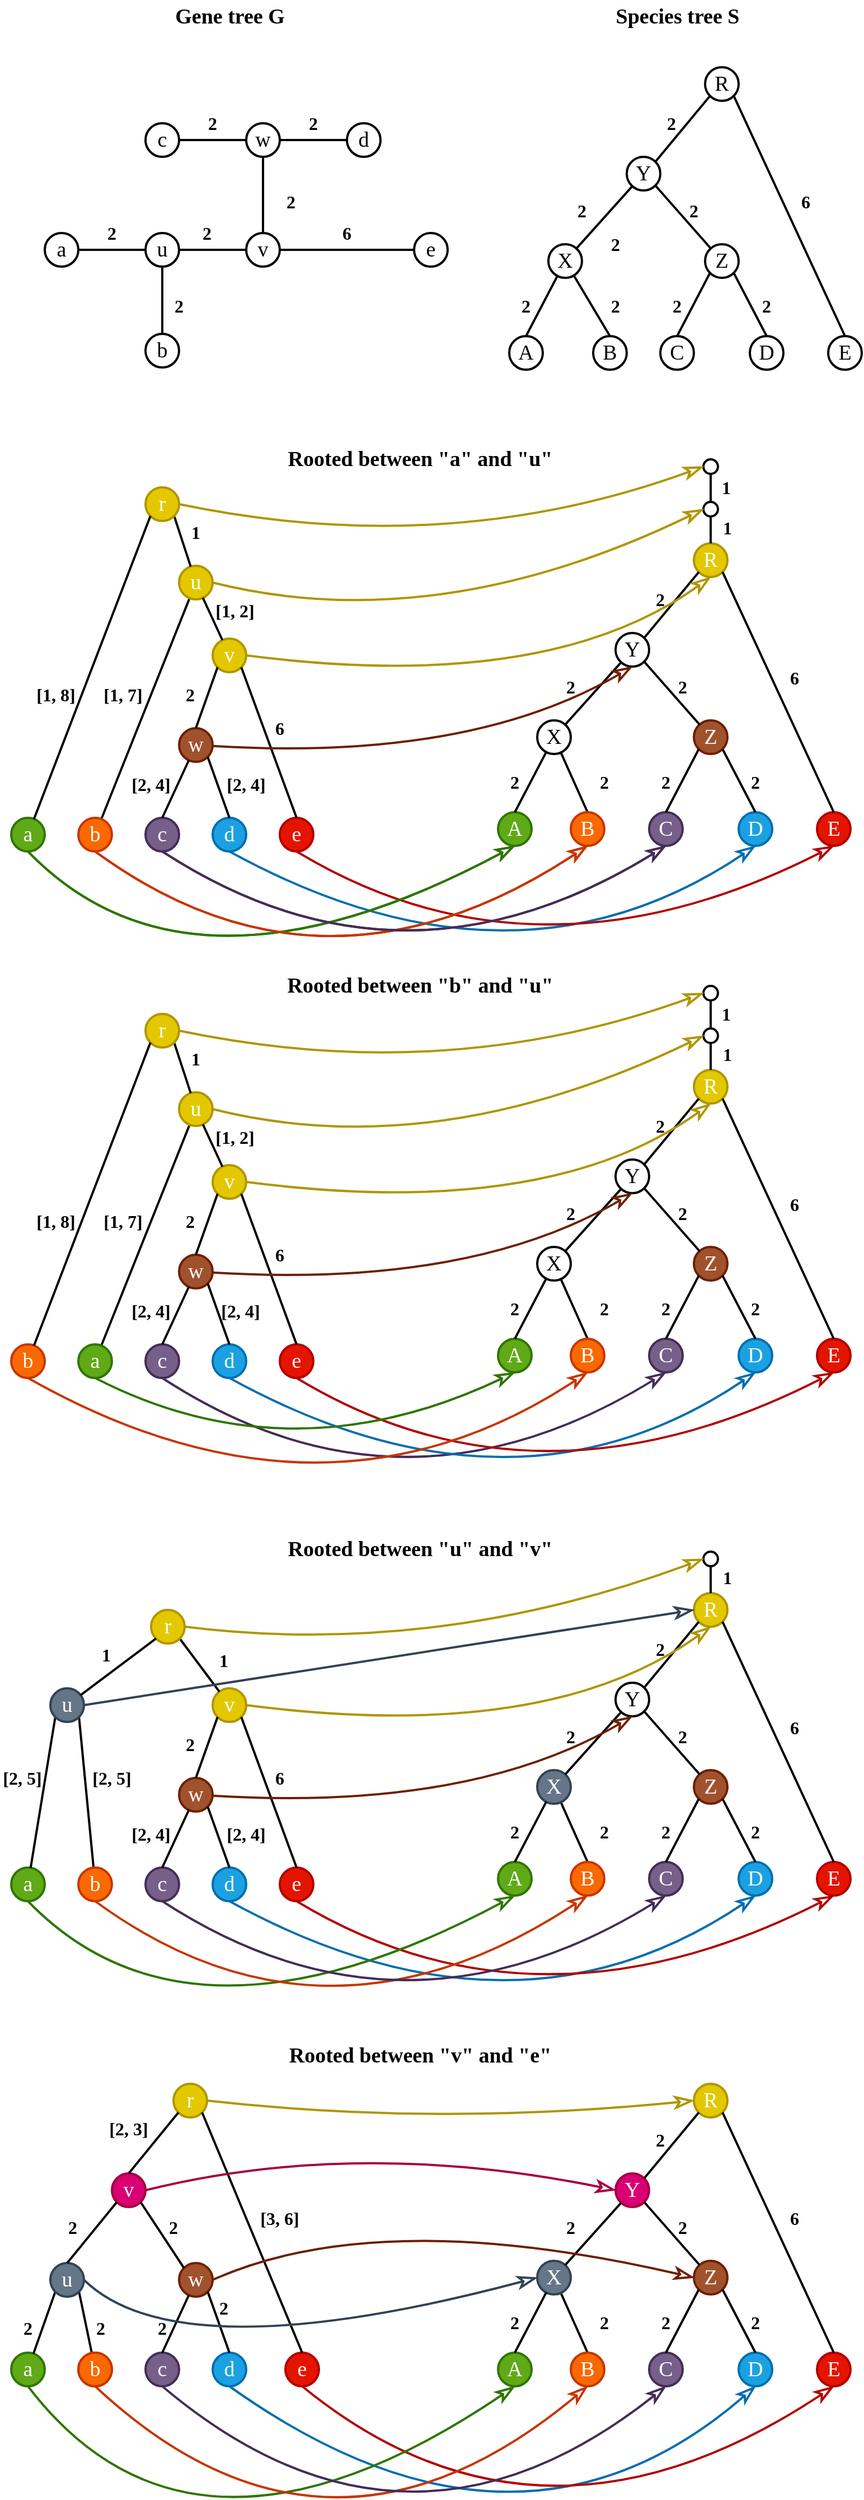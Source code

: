 <mxfile version="14.4.3" type="device"><diagram id="uxs5uGKM2SwPQpyDR3mF" name="Page-1"><mxGraphModel dx="1460" dy="485" grid="1" gridSize="10" guides="1" tooltips="1" connect="1" arrows="1" fold="1" page="1" pageScale="1" pageWidth="827" pageHeight="1169" math="0" shadow="0"><root><mxCell id="0"/><mxCell id="1" parent="0"/><mxCell id="LRIMlyZMbr6N9pQrg8V6-2" value="" style="endArrow=none;html=1;strokeWidth=2;fontSize=19;fontFamily=Times New Roman;exitX=0.5;exitY=0;exitDx=0;exitDy=0;" parent="1" source="LRIMlyZMbr6N9pQrg8V6-4" target="LRIMlyZMbr6N9pQrg8V6-6" edge="1"><mxGeometry width="50" height="50" relative="1" as="geometry"><mxPoint x="318.292" y="371.416" as="sourcePoint"/><mxPoint x="495" y="338" as="targetPoint"/></mxGeometry></mxCell><mxCell id="LRIMlyZMbr6N9pQrg8V6-3" value="&lt;font style=&quot;font-size: 19px;&quot;&gt;A&lt;/font&gt;" style="ellipse;whiteSpace=wrap;html=1;aspect=fixed;strokeWidth=2;strokeColor=#000000;fontSize=19;fontFamily=Times New Roman;labelBackgroundColor=none;" parent="1" vertex="1"><mxGeometry x="445" y="330" width="30" height="30" as="geometry"/></mxCell><mxCell id="LRIMlyZMbr6N9pQrg8V6-4" value="&lt;font style=&quot;font-size: 19px;&quot;&gt;B&lt;/font&gt;" style="ellipse;whiteSpace=wrap;html=1;aspect=fixed;strokeWidth=2;fontSize=19;fontFamily=Times New Roman;" parent="1" vertex="1"><mxGeometry x="520" y="330" width="30" height="30" as="geometry"/></mxCell><mxCell id="LRIMlyZMbr6N9pQrg8V6-6" value="&lt;font style=&quot;font-size: 19px;&quot;&gt;X&lt;/font&gt;" style="ellipse;whiteSpace=wrap;html=1;aspect=fixed;strokeWidth=2;fontSize=19;fontFamily=Times New Roman;" parent="1" vertex="1"><mxGeometry x="480" y="248" width="30" height="30" as="geometry"/></mxCell><mxCell id="LRIMlyZMbr6N9pQrg8V6-7" value="&lt;font style=&quot;font-size: 19px;&quot;&gt;Y&lt;/font&gt;" style="ellipse;whiteSpace=wrap;html=1;aspect=fixed;strokeWidth=2;fontSize=19;fontFamily=Times New Roman;" parent="1" vertex="1"><mxGeometry x="550" y="170" width="30" height="30" as="geometry"/></mxCell><mxCell id="LRIMlyZMbr6N9pQrg8V6-8" value="" style="endArrow=none;html=1;strokeWidth=2;fontSize=19;fontFamily=Times New Roman;entryX=0.5;entryY=0;entryDx=0;entryDy=0;" parent="1" source="LRIMlyZMbr6N9pQrg8V6-6" target="LRIMlyZMbr6N9pQrg8V6-3" edge="1"><mxGeometry width="50" height="50" relative="1" as="geometry"><mxPoint x="308.292" y="361.416" as="sourcePoint"/><mxPoint x="281.708" y="414.584" as="targetPoint"/></mxGeometry></mxCell><mxCell id="LRIMlyZMbr6N9pQrg8V6-9" value="" style="endArrow=none;html=1;strokeWidth=2;fontSize=19;fontFamily=Times New Roman;" parent="1" source="LRIMlyZMbr6N9pQrg8V6-7" target="LRIMlyZMbr6N9pQrg8V6-6" edge="1"><mxGeometry width="50" height="50" relative="1" as="geometry"><mxPoint x="338.292" y="391.416" as="sourcePoint"/><mxPoint x="311.708" y="444.584" as="targetPoint"/></mxGeometry></mxCell><mxCell id="LRIMlyZMbr6N9pQrg8V6-10" value="&lt;b style=&quot;font-size: 19px;&quot;&gt;Species tree S&lt;/b&gt;" style="text;html=1;align=center;verticalAlign=middle;resizable=0;points=[];autosize=1;fontSize=19;fontFamily=Times New Roman;" parent="1" vertex="1"><mxGeometry x="530" y="30" width="130" height="30" as="geometry"/></mxCell><mxCell id="LRIMlyZMbr6N9pQrg8V6-21" value="&lt;b style=&quot;font-size: 19px&quot;&gt;Gene tree G&lt;/b&gt;" style="text;html=1;align=center;verticalAlign=middle;resizable=0;points=[];autosize=1;fontSize=19;fontFamily=Times New Roman;" parent="1" vertex="1"><mxGeometry x="140" y="30" width="110" height="30" as="geometry"/></mxCell><mxCell id="LRIMlyZMbr6N9pQrg8V6-24" value="" style="endArrow=none;html=1;strokeWidth=2;fontSize=19;fontFamily=Times New Roman;" parent="1" source="LRIMlyZMbr6N9pQrg8V6-26" target="LRIMlyZMbr6N9pQrg8V6-27" edge="1"><mxGeometry width="50" height="50" relative="1" as="geometry"><mxPoint x="-81.708" y="326.416" as="sourcePoint"/><mxPoint x="100" y="293" as="targetPoint"/></mxGeometry></mxCell><mxCell id="LRIMlyZMbr6N9pQrg8V6-25" value="&lt;font style=&quot;font-size: 19px&quot;&gt;a&lt;/font&gt;" style="ellipse;whiteSpace=wrap;html=1;aspect=fixed;strokeWidth=2;strokeColor=#000000;fontSize=19;fontFamily=Times New Roman;labelBackgroundColor=none;" parent="1" vertex="1"><mxGeometry x="30" y="238" width="30" height="30" as="geometry"/></mxCell><mxCell id="LRIMlyZMbr6N9pQrg8V6-26" value="&lt;font style=&quot;font-size: 19px&quot;&gt;b&lt;/font&gt;" style="ellipse;whiteSpace=wrap;html=1;aspect=fixed;strokeWidth=2;fontSize=19;fontFamily=Times New Roman;" parent="1" vertex="1"><mxGeometry x="120" y="328" width="30" height="30" as="geometry"/></mxCell><mxCell id="LRIMlyZMbr6N9pQrg8V6-27" value="&lt;font style=&quot;font-size: 19px&quot;&gt;u&lt;/font&gt;" style="ellipse;whiteSpace=wrap;html=1;aspect=fixed;strokeWidth=2;fontSize=19;fontFamily=Times New Roman;" parent="1" vertex="1"><mxGeometry x="120" y="238" width="30" height="30" as="geometry"/></mxCell><mxCell id="LRIMlyZMbr6N9pQrg8V6-28" value="&lt;font style=&quot;font-size: 19px&quot;&gt;v&lt;/font&gt;" style="ellipse;whiteSpace=wrap;html=1;aspect=fixed;strokeWidth=2;fontSize=19;fontFamily=Times New Roman;" parent="1" vertex="1"><mxGeometry x="210" y="238" width="30" height="30" as="geometry"/></mxCell><mxCell id="LRIMlyZMbr6N9pQrg8V6-29" value="" style="endArrow=none;html=1;strokeWidth=2;fontSize=19;fontFamily=Times New Roman;" parent="1" source="LRIMlyZMbr6N9pQrg8V6-27" target="LRIMlyZMbr6N9pQrg8V6-25" edge="1"><mxGeometry width="50" height="50" relative="1" as="geometry"><mxPoint x="-91.708" y="316.416" as="sourcePoint"/><mxPoint x="-118.292" y="369.584" as="targetPoint"/></mxGeometry></mxCell><mxCell id="LRIMlyZMbr6N9pQrg8V6-30" value="" style="endArrow=none;html=1;strokeWidth=2;fontSize=19;fontFamily=Times New Roman;" parent="1" source="LRIMlyZMbr6N9pQrg8V6-28" target="LRIMlyZMbr6N9pQrg8V6-27" edge="1"><mxGeometry width="50" height="50" relative="1" as="geometry"><mxPoint x="-61.708" y="346.416" as="sourcePoint"/><mxPoint x="-88.292" y="399.584" as="targetPoint"/></mxGeometry></mxCell><mxCell id="LRIMlyZMbr6N9pQrg8V6-5" value="&lt;font style=&quot;font-size: 19px;&quot;&gt;C&lt;/font&gt;" style="ellipse;whiteSpace=wrap;html=1;aspect=fixed;strokeWidth=2;fontSize=19;fontFamily=Times New Roman;" parent="1" vertex="1"><mxGeometry x="580" y="330" width="30" height="30" as="geometry"/></mxCell><mxCell id="IskX_6q4KA09jAiVERhY-1" value="&lt;font style=&quot;font-size: 19px&quot;&gt;D&lt;/font&gt;" style="ellipse;whiteSpace=wrap;html=1;aspect=fixed;strokeWidth=2;fontSize=19;fontFamily=Times New Roman;" parent="1" vertex="1"><mxGeometry x="660" y="330" width="30" height="30" as="geometry"/></mxCell><mxCell id="IskX_6q4KA09jAiVERhY-2" value="&lt;font style=&quot;font-size: 19px&quot;&gt;E&lt;/font&gt;" style="ellipse;whiteSpace=wrap;html=1;aspect=fixed;strokeWidth=2;fontSize=19;fontFamily=Times New Roman;" parent="1" vertex="1"><mxGeometry x="730" y="330" width="30" height="30" as="geometry"/></mxCell><mxCell id="IskX_6q4KA09jAiVERhY-3" value="Z" style="ellipse;whiteSpace=wrap;html=1;aspect=fixed;strokeWidth=2;fontSize=19;fontFamily=Times New Roman;" parent="1" vertex="1"><mxGeometry x="620" y="248" width="30" height="30" as="geometry"/></mxCell><mxCell id="IskX_6q4KA09jAiVERhY-4" value="&lt;font style=&quot;font-size: 19px&quot;&gt;R&lt;/font&gt;" style="ellipse;whiteSpace=wrap;html=1;aspect=fixed;strokeWidth=2;fontSize=19;fontFamily=Times New Roman;" parent="1" vertex="1"><mxGeometry x="620" y="90" width="30" height="30" as="geometry"/></mxCell><mxCell id="IskX_6q4KA09jAiVERhY-6" value="" style="endArrow=none;html=1;strokeWidth=2;fontSize=19;fontFamily=Times New Roman;exitX=1;exitY=1;exitDx=0;exitDy=0;" parent="1" source="LRIMlyZMbr6N9pQrg8V6-7" target="IskX_6q4KA09jAiVERhY-3" edge="1"><mxGeometry width="50" height="50" relative="1" as="geometry"><mxPoint x="573.587" y="224.734" as="sourcePoint"/><mxPoint x="516.429" y="273.285" as="targetPoint"/></mxGeometry></mxCell><mxCell id="IskX_6q4KA09jAiVERhY-7" value="" style="endArrow=none;html=1;strokeWidth=2;fontSize=19;fontFamily=Times New Roman;exitX=0.5;exitY=0;exitDx=0;exitDy=0;entryX=0;entryY=1;entryDx=0;entryDy=0;" parent="1" source="LRIMlyZMbr6N9pQrg8V6-5" target="IskX_6q4KA09jAiVERhY-3" edge="1"><mxGeometry width="50" height="50" relative="1" as="geometry"><mxPoint x="583.587" y="234.734" as="sourcePoint"/><mxPoint x="526.429" y="283.285" as="targetPoint"/></mxGeometry></mxCell><mxCell id="IskX_6q4KA09jAiVERhY-8" value="" style="endArrow=none;html=1;strokeWidth=2;fontSize=19;fontFamily=Times New Roman;entryX=0.5;entryY=0;entryDx=0;entryDy=0;exitX=1;exitY=1;exitDx=0;exitDy=0;" parent="1" source="IskX_6q4KA09jAiVERhY-3" target="IskX_6q4KA09jAiVERhY-1" edge="1"><mxGeometry width="50" height="50" relative="1" as="geometry"><mxPoint x="593.587" y="244.734" as="sourcePoint"/><mxPoint x="536.429" y="293.285" as="targetPoint"/></mxGeometry></mxCell><mxCell id="IskX_6q4KA09jAiVERhY-9" value="" style="endArrow=none;html=1;strokeWidth=2;fontSize=19;fontFamily=Times New Roman;exitX=0.5;exitY=0;exitDx=0;exitDy=0;entryX=1;entryY=1;entryDx=0;entryDy=0;" parent="1" source="IskX_6q4KA09jAiVERhY-2" target="IskX_6q4KA09jAiVERhY-4" edge="1"><mxGeometry width="50" height="50" relative="1" as="geometry"><mxPoint x="603.587" y="254.734" as="sourcePoint"/><mxPoint x="546.429" y="303.285" as="targetPoint"/></mxGeometry></mxCell><mxCell id="IskX_6q4KA09jAiVERhY-10" value="" style="endArrow=none;html=1;strokeWidth=2;fontSize=19;fontFamily=Times New Roman;exitX=1;exitY=0;exitDx=0;exitDy=0;entryX=0;entryY=1;entryDx=0;entryDy=0;" parent="1" source="LRIMlyZMbr6N9pQrg8V6-7" target="IskX_6q4KA09jAiVERhY-4" edge="1"><mxGeometry width="50" height="50" relative="1" as="geometry"><mxPoint x="613.587" y="264.734" as="sourcePoint"/><mxPoint x="556.429" y="313.285" as="targetPoint"/></mxGeometry></mxCell><mxCell id="IskX_6q4KA09jAiVERhY-11" value="&lt;font face=&quot;Times New Roman&quot; size=&quot;1&quot;&gt;&lt;b style=&quot;font-size: 16px&quot;&gt;2&lt;/b&gt;&lt;/font&gt;" style="text;html=1;strokeColor=none;fillColor=none;align=center;verticalAlign=middle;whiteSpace=wrap;rounded=0;fontSize=15;" parent="1" vertex="1"><mxGeometry x="440" y="293" width="40" height="20" as="geometry"/></mxCell><mxCell id="IskX_6q4KA09jAiVERhY-12" value="&lt;font face=&quot;Times New Roman&quot; size=&quot;1&quot;&gt;&lt;b style=&quot;font-size: 16px&quot;&gt;2&lt;/b&gt;&lt;/font&gt;" style="text;html=1;strokeColor=none;fillColor=none;align=center;verticalAlign=middle;whiteSpace=wrap;rounded=0;fontSize=15;" parent="1" vertex="1"><mxGeometry x="520" y="293" width="40" height="20" as="geometry"/></mxCell><mxCell id="IskX_6q4KA09jAiVERhY-13" value="&lt;font face=&quot;Times New Roman&quot; size=&quot;1&quot;&gt;&lt;b style=&quot;font-size: 16px&quot;&gt;2&lt;/b&gt;&lt;/font&gt;" style="text;html=1;strokeColor=none;fillColor=none;align=center;verticalAlign=middle;whiteSpace=wrap;rounded=0;fontSize=15;" parent="1" vertex="1"><mxGeometry x="490" y="208" width="40" height="20" as="geometry"/></mxCell><mxCell id="IskX_6q4KA09jAiVERhY-14" value="&lt;font face=&quot;Times New Roman&quot; size=&quot;1&quot;&gt;&lt;b style=&quot;font-size: 16px&quot;&gt;2&lt;/b&gt;&lt;/font&gt;" style="text;html=1;strokeColor=none;fillColor=none;align=center;verticalAlign=middle;whiteSpace=wrap;rounded=0;fontSize=15;" parent="1" vertex="1"><mxGeometry x="590" y="208" width="40" height="20" as="geometry"/></mxCell><mxCell id="IskX_6q4KA09jAiVERhY-15" value="&lt;font face=&quot;Times New Roman&quot; size=&quot;1&quot;&gt;&lt;b style=&quot;font-size: 16px&quot;&gt;2&lt;/b&gt;&lt;/font&gt;" style="text;html=1;strokeColor=none;fillColor=none;align=center;verticalAlign=middle;whiteSpace=wrap;rounded=0;fontSize=15;" parent="1" vertex="1"><mxGeometry x="575" y="293" width="40" height="20" as="geometry"/></mxCell><mxCell id="IskX_6q4KA09jAiVERhY-16" value="&lt;font face=&quot;Times New Roman&quot; size=&quot;1&quot;&gt;&lt;b style=&quot;font-size: 16px&quot;&gt;2&lt;/b&gt;&lt;/font&gt;" style="text;html=1;strokeColor=none;fillColor=none;align=center;verticalAlign=middle;whiteSpace=wrap;rounded=0;fontSize=15;" parent="1" vertex="1"><mxGeometry x="655" y="293" width="40" height="20" as="geometry"/></mxCell><mxCell id="IskX_6q4KA09jAiVERhY-17" value="&lt;font face=&quot;Times New Roman&quot; size=&quot;1&quot;&gt;&lt;b style=&quot;font-size: 16px&quot;&gt;2&lt;/b&gt;&lt;/font&gt;" style="text;html=1;strokeColor=none;fillColor=none;align=center;verticalAlign=middle;whiteSpace=wrap;rounded=0;fontSize=15;" parent="1" vertex="1"><mxGeometry x="570" y="130" width="40" height="20" as="geometry"/></mxCell><mxCell id="IskX_6q4KA09jAiVERhY-18" value="&lt;font face=&quot;Times New Roman&quot; size=&quot;1&quot;&gt;&lt;b style=&quot;font-size: 16px&quot;&gt;6&lt;/b&gt;&lt;/font&gt;" style="text;html=1;strokeColor=none;fillColor=none;align=center;verticalAlign=middle;whiteSpace=wrap;rounded=0;fontSize=15;" parent="1" vertex="1"><mxGeometry x="690" y="200" width="40" height="20" as="geometry"/></mxCell><mxCell id="IskX_6q4KA09jAiVERhY-19" value="&lt;font style=&quot;font-size: 19px&quot;&gt;w&lt;/font&gt;" style="ellipse;whiteSpace=wrap;html=1;aspect=fixed;strokeWidth=2;fontSize=19;fontFamily=Times New Roman;" parent="1" vertex="1"><mxGeometry x="210" y="140" width="30" height="30" as="geometry"/></mxCell><mxCell id="IskX_6q4KA09jAiVERhY-20" value="&lt;font style=&quot;font-size: 19px&quot;&gt;e&lt;/font&gt;" style="ellipse;whiteSpace=wrap;html=1;aspect=fixed;strokeWidth=2;fontSize=19;fontFamily=Times New Roman;" parent="1" vertex="1"><mxGeometry x="360" y="238" width="30" height="30" as="geometry"/></mxCell><mxCell id="IskX_6q4KA09jAiVERhY-21" value="&lt;font style=&quot;font-size: 19px&quot;&gt;c&lt;/font&gt;" style="ellipse;whiteSpace=wrap;html=1;aspect=fixed;strokeWidth=2;fontSize=19;fontFamily=Times New Roman;" parent="1" vertex="1"><mxGeometry x="120" y="140" width="30" height="30" as="geometry"/></mxCell><mxCell id="IskX_6q4KA09jAiVERhY-22" value="&lt;font style=&quot;font-size: 19px&quot;&gt;d&lt;/font&gt;" style="ellipse;whiteSpace=wrap;html=1;aspect=fixed;strokeWidth=2;fontSize=19;fontFamily=Times New Roman;" parent="1" vertex="1"><mxGeometry x="300" y="140" width="30" height="30" as="geometry"/></mxCell><mxCell id="IskX_6q4KA09jAiVERhY-23" value="" style="endArrow=none;html=1;strokeWidth=2;fontSize=19;fontFamily=Times New Roman;entryX=0.5;entryY=0;entryDx=0;entryDy=0;exitX=0.5;exitY=1;exitDx=0;exitDy=0;" parent="1" source="IskX_6q4KA09jAiVERhY-19" target="LRIMlyZMbr6N9pQrg8V6-28" edge="1"><mxGeometry width="50" height="50" relative="1" as="geometry"><mxPoint x="220" y="263" as="sourcePoint"/><mxPoint x="160" y="263" as="targetPoint"/></mxGeometry></mxCell><mxCell id="IskX_6q4KA09jAiVERhY-24" value="" style="endArrow=none;html=1;strokeWidth=2;fontSize=19;fontFamily=Times New Roman;entryX=1;entryY=0.5;entryDx=0;entryDy=0;exitX=0;exitY=0.5;exitDx=0;exitDy=0;" parent="1" source="IskX_6q4KA09jAiVERhY-19" target="IskX_6q4KA09jAiVERhY-21" edge="1"><mxGeometry width="50" height="50" relative="1" as="geometry"><mxPoint x="230" y="273" as="sourcePoint"/><mxPoint x="170" y="273" as="targetPoint"/></mxGeometry></mxCell><mxCell id="IskX_6q4KA09jAiVERhY-25" value="" style="endArrow=none;html=1;strokeWidth=2;fontSize=19;fontFamily=Times New Roman;entryX=1;entryY=0.5;entryDx=0;entryDy=0;exitX=0;exitY=0.5;exitDx=0;exitDy=0;" parent="1" source="IskX_6q4KA09jAiVERhY-22" target="IskX_6q4KA09jAiVERhY-19" edge="1"><mxGeometry width="50" height="50" relative="1" as="geometry"><mxPoint x="240" y="283" as="sourcePoint"/><mxPoint x="180" y="283" as="targetPoint"/></mxGeometry></mxCell><mxCell id="IskX_6q4KA09jAiVERhY-26" value="" style="endArrow=none;html=1;strokeWidth=2;fontSize=19;fontFamily=Times New Roman;entryX=1;entryY=0.5;entryDx=0;entryDy=0;exitX=0;exitY=0.5;exitDx=0;exitDy=0;" parent="1" source="IskX_6q4KA09jAiVERhY-20" target="LRIMlyZMbr6N9pQrg8V6-28" edge="1"><mxGeometry width="50" height="50" relative="1" as="geometry"><mxPoint x="250" y="293" as="sourcePoint"/><mxPoint x="190" y="293" as="targetPoint"/></mxGeometry></mxCell><mxCell id="IskX_6q4KA09jAiVERhY-34" value="" style="endArrow=none;html=1;strokeWidth=2;fontSize=19;fontFamily=Times New Roman;" parent="1" source="IskX_6q4KA09jAiVERhY-36" target="IskX_6q4KA09jAiVERhY-37" edge="1"><mxGeometry width="50" height="50" relative="1" as="geometry"><mxPoint x="-81.708" y="624.416" as="sourcePoint"/><mxPoint x="100" y="591" as="targetPoint"/></mxGeometry></mxCell><mxCell id="IskX_6q4KA09jAiVERhY-35" value="&lt;font style=&quot;font-size: 19px&quot;&gt;a&lt;/font&gt;" style="ellipse;whiteSpace=wrap;html=1;aspect=fixed;strokeWidth=2;strokeColor=#2D7600;fontSize=19;fontFamily=Times New Roman;labelBackgroundColor=none;fillColor=#60a917;fontColor=#ffffff;" parent="1" vertex="1"><mxGeometry y="760" width="30" height="30" as="geometry"/></mxCell><mxCell id="IskX_6q4KA09jAiVERhY-36" value="&lt;font style=&quot;font-size: 19px&quot;&gt;b&lt;/font&gt;" style="ellipse;whiteSpace=wrap;html=1;aspect=fixed;strokeWidth=2;fontSize=19;fontFamily=Times New Roman;fillColor=#fa6800;strokeColor=#C73500;fontColor=#ffffff;" parent="1" vertex="1"><mxGeometry x="60" y="760" width="30" height="30" as="geometry"/></mxCell><mxCell id="IskX_6q4KA09jAiVERhY-37" value="&lt;font style=&quot;font-size: 19px&quot;&gt;u&lt;/font&gt;" style="ellipse;whiteSpace=wrap;html=1;aspect=fixed;strokeWidth=2;fontSize=19;fontFamily=Times New Roman;fillColor=#e3c800;strokeColor=#B09500;fontColor=#ffffff;" parent="1" vertex="1"><mxGeometry x="150" y="535" width="30" height="30" as="geometry"/></mxCell><mxCell id="IskX_6q4KA09jAiVERhY-38" value="&lt;font style=&quot;font-size: 19px&quot;&gt;v&lt;/font&gt;" style="ellipse;whiteSpace=wrap;html=1;aspect=fixed;strokeWidth=2;fontSize=19;fontFamily=Times New Roman;fillColor=#e3c800;strokeColor=#B09500;fontColor=#ffffff;" parent="1" vertex="1"><mxGeometry x="180" y="600" width="30" height="30" as="geometry"/></mxCell><mxCell id="IskX_6q4KA09jAiVERhY-39" value="" style="endArrow=none;html=1;strokeWidth=2;fontSize=19;fontFamily=Times New Roman;entryX=1;entryY=1;entryDx=0;entryDy=0;" parent="1" source="IskX_6q4KA09jAiVERhY-37" target="IskX_6q4KA09jAiVERhY-58" edge="1"><mxGeometry width="50" height="50" relative="1" as="geometry"><mxPoint x="-91.708" y="614.416" as="sourcePoint"/><mxPoint x="-118.292" y="667.584" as="targetPoint"/></mxGeometry></mxCell><mxCell id="IskX_6q4KA09jAiVERhY-40" value="" style="endArrow=none;html=1;strokeWidth=2;fontSize=19;fontFamily=Times New Roman;" parent="1" source="IskX_6q4KA09jAiVERhY-38" target="IskX_6q4KA09jAiVERhY-37" edge="1"><mxGeometry width="50" height="50" relative="1" as="geometry"><mxPoint x="-61.708" y="644.416" as="sourcePoint"/><mxPoint x="-88.292" y="697.584" as="targetPoint"/></mxGeometry></mxCell><mxCell id="IskX_6q4KA09jAiVERhY-41" value="&lt;font style=&quot;font-size: 19px&quot;&gt;w&lt;/font&gt;" style="ellipse;whiteSpace=wrap;html=1;aspect=fixed;strokeWidth=2;fontSize=19;fontFamily=Times New Roman;fillColor=#a0522d;strokeColor=#6D1F00;fontColor=#ffffff;" parent="1" vertex="1"><mxGeometry x="150" y="680" width="30" height="30" as="geometry"/></mxCell><mxCell id="IskX_6q4KA09jAiVERhY-42" value="&lt;font style=&quot;font-size: 19px&quot;&gt;e&lt;/font&gt;" style="ellipse;whiteSpace=wrap;html=1;aspect=fixed;strokeWidth=2;fontSize=19;fontFamily=Times New Roman;fillColor=#e51400;strokeColor=#B20000;fontColor=#ffffff;" parent="1" vertex="1"><mxGeometry x="240" y="760" width="30" height="30" as="geometry"/></mxCell><mxCell id="IskX_6q4KA09jAiVERhY-43" value="&lt;font style=&quot;font-size: 19px&quot;&gt;c&lt;/font&gt;" style="ellipse;whiteSpace=wrap;html=1;aspect=fixed;strokeWidth=2;fontSize=19;fontFamily=Times New Roman;fillColor=#76608a;strokeColor=#432D57;fontColor=#ffffff;" parent="1" vertex="1"><mxGeometry x="120" y="760" width="30" height="30" as="geometry"/></mxCell><mxCell id="IskX_6q4KA09jAiVERhY-44" value="&lt;font style=&quot;font-size: 19px&quot;&gt;d&lt;/font&gt;" style="ellipse;whiteSpace=wrap;html=1;aspect=fixed;strokeWidth=2;fontSize=19;fontFamily=Times New Roman;fillColor=#1ba1e2;strokeColor=#006EAF;fontColor=#ffffff;" parent="1" vertex="1"><mxGeometry x="180" y="760" width="30" height="30" as="geometry"/></mxCell><mxCell id="IskX_6q4KA09jAiVERhY-58" value="&lt;font style=&quot;font-size: 19px&quot;&gt;r&lt;/font&gt;" style="ellipse;whiteSpace=wrap;html=1;aspect=fixed;strokeWidth=2;strokeColor=#B09500;fontSize=19;fontFamily=Times New Roman;labelBackgroundColor=none;fillColor=#e3c800;fontColor=#ffffff;" parent="1" vertex="1"><mxGeometry x="120" y="465" width="30" height="30" as="geometry"/></mxCell><mxCell id="IskX_6q4KA09jAiVERhY-59" value="" style="endArrow=none;html=1;strokeWidth=2;fontSize=19;fontFamily=Times New Roman;exitX=0;exitY=1;exitDx=0;exitDy=0;" parent="1" source="IskX_6q4KA09jAiVERhY-58" target="IskX_6q4KA09jAiVERhY-35" edge="1"><mxGeometry width="50" height="50" relative="1" as="geometry"><mxPoint x="170" y="518" as="sourcePoint"/><mxPoint x="120" y="518" as="targetPoint"/></mxGeometry></mxCell><mxCell id="IskX_6q4KA09jAiVERhY-60" value="" style="endArrow=none;html=1;strokeWidth=2;fontSize=19;fontFamily=Times New Roman;exitX=0.5;exitY=0;exitDx=0;exitDy=0;entryX=0;entryY=1;entryDx=0;entryDy=0;" parent="1" source="IskX_6q4KA09jAiVERhY-41" target="IskX_6q4KA09jAiVERhY-38" edge="1"><mxGeometry width="50" height="50" relative="1" as="geometry"><mxPoint x="150.196" y="610.929" as="sourcePoint"/><mxPoint x="169.733" y="559.045" as="targetPoint"/></mxGeometry></mxCell><mxCell id="IskX_6q4KA09jAiVERhY-61" value="" style="endArrow=none;html=1;strokeWidth=2;fontSize=19;fontFamily=Times New Roman;exitX=0.5;exitY=0;exitDx=0;exitDy=0;" parent="1" source="IskX_6q4KA09jAiVERhY-43" target="IskX_6q4KA09jAiVERhY-41" edge="1"><mxGeometry width="50" height="50" relative="1" as="geometry"><mxPoint x="160.196" y="620.929" as="sourcePoint"/><mxPoint x="179.733" y="569.045" as="targetPoint"/></mxGeometry></mxCell><mxCell id="IskX_6q4KA09jAiVERhY-63" value="" style="endArrow=none;html=1;strokeWidth=2;fontSize=19;fontFamily=Times New Roman;exitX=0.5;exitY=0;exitDx=0;exitDy=0;entryX=1;entryY=1;entryDx=0;entryDy=0;" parent="1" source="IskX_6q4KA09jAiVERhY-44" target="IskX_6q4KA09jAiVERhY-41" edge="1"><mxGeometry width="50" height="50" relative="1" as="geometry"><mxPoint x="155" y="770" as="sourcePoint"/><mxPoint x="178.714" y="718.619" as="targetPoint"/></mxGeometry></mxCell><mxCell id="IskX_6q4KA09jAiVERhY-64" value="" style="endArrow=none;html=1;strokeWidth=2;fontSize=19;fontFamily=Times New Roman;exitX=0.5;exitY=0;exitDx=0;exitDy=0;entryX=1;entryY=1;entryDx=0;entryDy=0;" parent="1" source="IskX_6q4KA09jAiVERhY-42" target="IskX_6q4KA09jAiVERhY-38" edge="1"><mxGeometry width="50" height="50" relative="1" as="geometry"><mxPoint x="165" y="780" as="sourcePoint"/><mxPoint x="188.714" y="728.619" as="targetPoint"/></mxGeometry></mxCell><mxCell id="IskX_6q4KA09jAiVERhY-66" value="&lt;font face=&quot;Times New Roman&quot;&gt;&lt;span style=&quot;font-size: 16px&quot;&gt;&lt;b&gt;[1, 2]&lt;/b&gt;&lt;/span&gt;&lt;/font&gt;" style="text;html=1;strokeColor=none;fillColor=none;align=center;verticalAlign=middle;whiteSpace=wrap;rounded=0;fontSize=15;" parent="1" vertex="1"><mxGeometry x="180" y="565" width="40" height="20" as="geometry"/></mxCell><mxCell id="IskX_6q4KA09jAiVERhY-67" value="&lt;font face=&quot;Times New Roman&quot;&gt;&lt;span style=&quot;font-size: 16px&quot;&gt;&lt;b&gt;[1, 7]&lt;/b&gt;&lt;/span&gt;&lt;/font&gt;" style="text;html=1;strokeColor=none;fillColor=none;align=center;verticalAlign=middle;whiteSpace=wrap;rounded=0;fontSize=15;" parent="1" vertex="1"><mxGeometry x="80" y="640" width="40" height="20" as="geometry"/></mxCell><mxCell id="IskX_6q4KA09jAiVERhY-68" value="&lt;font face=&quot;Times New Roman&quot; size=&quot;1&quot;&gt;&lt;b style=&quot;font-size: 16px&quot;&gt;2&lt;/b&gt;&lt;/font&gt;" style="text;html=1;strokeColor=none;fillColor=none;align=center;verticalAlign=middle;whiteSpace=wrap;rounded=0;fontSize=15;" parent="1" vertex="1"><mxGeometry x="140" y="640" width="40" height="20" as="geometry"/></mxCell><mxCell id="IskX_6q4KA09jAiVERhY-69" value="&lt;font face=&quot;Times New Roman&quot;&gt;&lt;span style=&quot;font-size: 16px&quot;&gt;&lt;b&gt;[2, 4]&lt;/b&gt;&lt;/span&gt;&lt;/font&gt;" style="text;html=1;strokeColor=none;fillColor=none;align=center;verticalAlign=middle;whiteSpace=wrap;rounded=0;fontSize=15;" parent="1" vertex="1"><mxGeometry x="190" y="720" width="40" height="20" as="geometry"/></mxCell><mxCell id="IskX_6q4KA09jAiVERhY-70" value="&lt;font face=&quot;Times New Roman&quot; size=&quot;1&quot;&gt;&lt;b style=&quot;font-size: 16px&quot;&gt;[2, 4]&lt;/b&gt;&lt;/font&gt;" style="text;html=1;strokeColor=none;fillColor=none;align=center;verticalAlign=middle;whiteSpace=wrap;rounded=0;fontSize=15;" parent="1" vertex="1"><mxGeometry x="105" y="720" width="40" height="20" as="geometry"/></mxCell><mxCell id="IskX_6q4KA09jAiVERhY-71" value="&lt;font face=&quot;Times New Roman&quot; size=&quot;1&quot;&gt;&lt;b style=&quot;font-size: 16px&quot;&gt;6&lt;/b&gt;&lt;/font&gt;" style="text;html=1;strokeColor=none;fillColor=none;align=center;verticalAlign=middle;whiteSpace=wrap;rounded=0;fontSize=15;" parent="1" vertex="1"><mxGeometry x="220" y="670" width="40" height="20" as="geometry"/></mxCell><mxCell id="IskX_6q4KA09jAiVERhY-72" value="&lt;font face=&quot;Times New Roman&quot; size=&quot;1&quot;&gt;&lt;b style=&quot;font-size: 16px&quot;&gt;1&lt;/b&gt;&lt;/font&gt;" style="text;html=1;strokeColor=none;fillColor=none;align=center;verticalAlign=middle;whiteSpace=wrap;rounded=0;fontSize=15;" parent="1" vertex="1"><mxGeometry x="145" y="495" width="40" height="20" as="geometry"/></mxCell><mxCell id="IskX_6q4KA09jAiVERhY-73" value="&lt;font face=&quot;Times New Roman&quot; size=&quot;1&quot;&gt;&lt;b style=&quot;font-size: 16px&quot;&gt;[1, 8]&lt;/b&gt;&lt;/font&gt;" style="text;html=1;strokeColor=none;fillColor=none;align=center;verticalAlign=middle;whiteSpace=wrap;rounded=0;fontSize=15;" parent="1" vertex="1"><mxGeometry x="20" y="640" width="40" height="20" as="geometry"/></mxCell><mxCell id="IskX_6q4KA09jAiVERhY-74" value="" style="endArrow=none;html=1;strokeWidth=2;fontSize=19;fontFamily=Times New Roman;exitX=0.5;exitY=0;exitDx=0;exitDy=0;" parent="1" source="IskX_6q4KA09jAiVERhY-76" target="IskX_6q4KA09jAiVERhY-77" edge="1"><mxGeometry width="50" height="50" relative="1" as="geometry"><mxPoint x="308.292" y="796.416" as="sourcePoint"/><mxPoint x="485" y="763" as="targetPoint"/></mxGeometry></mxCell><mxCell id="IskX_6q4KA09jAiVERhY-75" value="&lt;font style=&quot;font-size: 19px;&quot;&gt;A&lt;/font&gt;" style="ellipse;whiteSpace=wrap;html=1;aspect=fixed;strokeWidth=2;strokeColor=#2D7600;fontSize=19;fontFamily=Times New Roman;labelBackgroundColor=none;fillColor=#60a917;fontColor=#ffffff;" parent="1" vertex="1"><mxGeometry x="435" y="755" width="30" height="30" as="geometry"/></mxCell><mxCell id="IskX_6q4KA09jAiVERhY-76" value="&lt;font style=&quot;font-size: 19px;&quot;&gt;B&lt;/font&gt;" style="ellipse;whiteSpace=wrap;html=1;aspect=fixed;strokeWidth=2;fontSize=19;fontFamily=Times New Roman;fillColor=#fa6800;strokeColor=#C73500;fontColor=#ffffff;" parent="1" vertex="1"><mxGeometry x="500" y="755" width="30" height="30" as="geometry"/></mxCell><mxCell id="IskX_6q4KA09jAiVERhY-77" value="&lt;font style=&quot;font-size: 19px;&quot;&gt;X&lt;/font&gt;" style="ellipse;whiteSpace=wrap;html=1;aspect=fixed;strokeWidth=2;fontSize=19;fontFamily=Times New Roman;" parent="1" vertex="1"><mxGeometry x="470" y="673" width="30" height="30" as="geometry"/></mxCell><mxCell id="IskX_6q4KA09jAiVERhY-78" value="&lt;font style=&quot;font-size: 19px;&quot;&gt;Y&lt;/font&gt;" style="ellipse;whiteSpace=wrap;html=1;aspect=fixed;strokeWidth=2;fontSize=19;fontFamily=Times New Roman;" parent="1" vertex="1"><mxGeometry x="540" y="595" width="30" height="30" as="geometry"/></mxCell><mxCell id="IskX_6q4KA09jAiVERhY-79" value="" style="endArrow=none;html=1;strokeWidth=2;fontSize=19;fontFamily=Times New Roman;entryX=0.5;entryY=0;entryDx=0;entryDy=0;" parent="1" source="IskX_6q4KA09jAiVERhY-77" target="IskX_6q4KA09jAiVERhY-75" edge="1"><mxGeometry width="50" height="50" relative="1" as="geometry"><mxPoint x="298.292" y="786.416" as="sourcePoint"/><mxPoint x="271.708" y="839.584" as="targetPoint"/></mxGeometry></mxCell><mxCell id="IskX_6q4KA09jAiVERhY-80" value="" style="endArrow=none;html=1;strokeWidth=2;fontSize=19;fontFamily=Times New Roman;" parent="1" source="IskX_6q4KA09jAiVERhY-78" target="IskX_6q4KA09jAiVERhY-77" edge="1"><mxGeometry width="50" height="50" relative="1" as="geometry"><mxPoint x="328.292" y="816.416" as="sourcePoint"/><mxPoint x="301.708" y="869.584" as="targetPoint"/></mxGeometry></mxCell><mxCell id="IskX_6q4KA09jAiVERhY-81" value="&lt;font style=&quot;font-size: 19px;&quot;&gt;C&lt;/font&gt;" style="ellipse;whiteSpace=wrap;html=1;aspect=fixed;strokeWidth=2;fontSize=19;fontFamily=Times New Roman;fillColor=#76608a;strokeColor=#432D57;fontColor=#ffffff;" parent="1" vertex="1"><mxGeometry x="570" y="755" width="30" height="30" as="geometry"/></mxCell><mxCell id="IskX_6q4KA09jAiVERhY-82" value="&lt;font style=&quot;font-size: 19px&quot;&gt;D&lt;/font&gt;" style="ellipse;whiteSpace=wrap;html=1;aspect=fixed;strokeWidth=2;fontSize=19;fontFamily=Times New Roman;fillColor=#1ba1e2;strokeColor=#006EAF;fontColor=#ffffff;" parent="1" vertex="1"><mxGeometry x="650" y="755" width="30" height="30" as="geometry"/></mxCell><mxCell id="IskX_6q4KA09jAiVERhY-83" value="&lt;font style=&quot;font-size: 19px&quot;&gt;E&lt;/font&gt;" style="ellipse;whiteSpace=wrap;html=1;aspect=fixed;strokeWidth=2;fontSize=19;fontFamily=Times New Roman;fillColor=#e51400;strokeColor=#B20000;fontColor=#ffffff;" parent="1" vertex="1"><mxGeometry x="720" y="755" width="30" height="30" as="geometry"/></mxCell><mxCell id="IskX_6q4KA09jAiVERhY-84" value="Z" style="ellipse;whiteSpace=wrap;html=1;aspect=fixed;strokeWidth=2;fontSize=19;fontFamily=Times New Roman;fillColor=#a0522d;strokeColor=#6D1F00;fontColor=#ffffff;" parent="1" vertex="1"><mxGeometry x="610" y="673" width="30" height="30" as="geometry"/></mxCell><mxCell id="IskX_6q4KA09jAiVERhY-85" value="&lt;font style=&quot;font-size: 19px&quot;&gt;R&lt;/font&gt;" style="ellipse;whiteSpace=wrap;html=1;aspect=fixed;strokeWidth=2;fontSize=19;fontFamily=Times New Roman;fillColor=#e3c800;strokeColor=#B09500;fontColor=#ffffff;" parent="1" vertex="1"><mxGeometry x="610" y="515" width="30" height="30" as="geometry"/></mxCell><mxCell id="IskX_6q4KA09jAiVERhY-86" value="" style="endArrow=none;html=1;strokeWidth=2;fontSize=19;fontFamily=Times New Roman;exitX=1;exitY=1;exitDx=0;exitDy=0;" parent="1" source="IskX_6q4KA09jAiVERhY-78" target="IskX_6q4KA09jAiVERhY-84" edge="1"><mxGeometry width="50" height="50" relative="1" as="geometry"><mxPoint x="563.587" y="649.734" as="sourcePoint"/><mxPoint x="506.429" y="698.285" as="targetPoint"/></mxGeometry></mxCell><mxCell id="IskX_6q4KA09jAiVERhY-87" value="" style="endArrow=none;html=1;strokeWidth=2;fontSize=19;fontFamily=Times New Roman;exitX=0.5;exitY=0;exitDx=0;exitDy=0;entryX=0;entryY=1;entryDx=0;entryDy=0;" parent="1" source="IskX_6q4KA09jAiVERhY-81" target="IskX_6q4KA09jAiVERhY-84" edge="1"><mxGeometry width="50" height="50" relative="1" as="geometry"><mxPoint x="573.587" y="659.734" as="sourcePoint"/><mxPoint x="516.429" y="708.285" as="targetPoint"/></mxGeometry></mxCell><mxCell id="IskX_6q4KA09jAiVERhY-88" value="" style="endArrow=none;html=1;strokeWidth=2;fontSize=19;fontFamily=Times New Roman;entryX=0.5;entryY=0;entryDx=0;entryDy=0;exitX=1;exitY=1;exitDx=0;exitDy=0;" parent="1" source="IskX_6q4KA09jAiVERhY-84" target="IskX_6q4KA09jAiVERhY-82" edge="1"><mxGeometry width="50" height="50" relative="1" as="geometry"><mxPoint x="583.587" y="669.734" as="sourcePoint"/><mxPoint x="526.429" y="718.285" as="targetPoint"/></mxGeometry></mxCell><mxCell id="IskX_6q4KA09jAiVERhY-89" value="" style="endArrow=none;html=1;strokeWidth=2;fontSize=19;fontFamily=Times New Roman;exitX=0.5;exitY=0;exitDx=0;exitDy=0;entryX=1;entryY=1;entryDx=0;entryDy=0;" parent="1" source="IskX_6q4KA09jAiVERhY-83" target="IskX_6q4KA09jAiVERhY-85" edge="1"><mxGeometry width="50" height="50" relative="1" as="geometry"><mxPoint x="593.587" y="679.734" as="sourcePoint"/><mxPoint x="536.429" y="728.285" as="targetPoint"/></mxGeometry></mxCell><mxCell id="IskX_6q4KA09jAiVERhY-90" value="" style="endArrow=none;html=1;strokeWidth=2;fontSize=19;fontFamily=Times New Roman;exitX=1;exitY=0;exitDx=0;exitDy=0;entryX=0;entryY=1;entryDx=0;entryDy=0;" parent="1" source="IskX_6q4KA09jAiVERhY-78" target="IskX_6q4KA09jAiVERhY-85" edge="1"><mxGeometry width="50" height="50" relative="1" as="geometry"><mxPoint x="603.587" y="689.734" as="sourcePoint"/><mxPoint x="546.429" y="738.285" as="targetPoint"/></mxGeometry></mxCell><mxCell id="IskX_6q4KA09jAiVERhY-91" value="&lt;font face=&quot;Times New Roman&quot; size=&quot;1&quot;&gt;&lt;b style=&quot;font-size: 16px&quot;&gt;2&lt;/b&gt;&lt;/font&gt;" style="text;html=1;strokeColor=none;fillColor=none;align=center;verticalAlign=middle;whiteSpace=wrap;rounded=0;fontSize=15;" parent="1" vertex="1"><mxGeometry x="430" y="718" width="40" height="20" as="geometry"/></mxCell><mxCell id="IskX_6q4KA09jAiVERhY-92" value="&lt;font face=&quot;Times New Roman&quot; size=&quot;1&quot;&gt;&lt;b style=&quot;font-size: 16px&quot;&gt;2&lt;/b&gt;&lt;/font&gt;" style="text;html=1;strokeColor=none;fillColor=none;align=center;verticalAlign=middle;whiteSpace=wrap;rounded=0;fontSize=15;" parent="1" vertex="1"><mxGeometry x="510" y="718" width="40" height="20" as="geometry"/></mxCell><mxCell id="IskX_6q4KA09jAiVERhY-93" value="&lt;font face=&quot;Times New Roman&quot; size=&quot;1&quot;&gt;&lt;b style=&quot;font-size: 16px&quot;&gt;2&lt;/b&gt;&lt;/font&gt;" style="text;html=1;strokeColor=none;fillColor=none;align=center;verticalAlign=middle;whiteSpace=wrap;rounded=0;fontSize=15;" parent="1" vertex="1"><mxGeometry x="480" y="633" width="40" height="20" as="geometry"/></mxCell><mxCell id="IskX_6q4KA09jAiVERhY-94" value="&lt;font face=&quot;Times New Roman&quot; size=&quot;1&quot;&gt;&lt;b style=&quot;font-size: 16px&quot;&gt;2&lt;/b&gt;&lt;/font&gt;" style="text;html=1;strokeColor=none;fillColor=none;align=center;verticalAlign=middle;whiteSpace=wrap;rounded=0;fontSize=15;" parent="1" vertex="1"><mxGeometry x="580" y="633" width="40" height="20" as="geometry"/></mxCell><mxCell id="IskX_6q4KA09jAiVERhY-95" value="&lt;font face=&quot;Times New Roman&quot; size=&quot;1&quot;&gt;&lt;b style=&quot;font-size: 16px&quot;&gt;2&lt;/b&gt;&lt;/font&gt;" style="text;html=1;strokeColor=none;fillColor=none;align=center;verticalAlign=middle;whiteSpace=wrap;rounded=0;fontSize=15;" parent="1" vertex="1"><mxGeometry x="565" y="718" width="40" height="20" as="geometry"/></mxCell><mxCell id="IskX_6q4KA09jAiVERhY-96" value="&lt;font face=&quot;Times New Roman&quot; size=&quot;1&quot;&gt;&lt;b style=&quot;font-size: 16px&quot;&gt;2&lt;/b&gt;&lt;/font&gt;" style="text;html=1;strokeColor=none;fillColor=none;align=center;verticalAlign=middle;whiteSpace=wrap;rounded=0;fontSize=15;" parent="1" vertex="1"><mxGeometry x="645" y="718" width="40" height="20" as="geometry"/></mxCell><mxCell id="IskX_6q4KA09jAiVERhY-97" value="&lt;font face=&quot;Times New Roman&quot; size=&quot;1&quot;&gt;&lt;b style=&quot;font-size: 16px&quot;&gt;2&lt;/b&gt;&lt;/font&gt;" style="text;html=1;strokeColor=none;fillColor=none;align=center;verticalAlign=middle;whiteSpace=wrap;rounded=0;fontSize=15;" parent="1" vertex="1"><mxGeometry x="560" y="555" width="40" height="20" as="geometry"/></mxCell><mxCell id="IskX_6q4KA09jAiVERhY-98" value="&lt;font face=&quot;Times New Roman&quot; size=&quot;1&quot;&gt;&lt;b style=&quot;font-size: 16px&quot;&gt;6&lt;/b&gt;&lt;/font&gt;" style="text;html=1;strokeColor=none;fillColor=none;align=center;verticalAlign=middle;whiteSpace=wrap;rounded=0;fontSize=15;" parent="1" vertex="1"><mxGeometry x="680" y="625" width="40" height="20" as="geometry"/></mxCell><mxCell id="IskX_6q4KA09jAiVERhY-99" value="" style="endArrow=classicThin;html=1;strokeColor=#432D57;strokeWidth=2;fontSize=15;fontColor=#000000;exitX=0.5;exitY=1;exitDx=0;exitDy=0;entryX=0.5;entryY=1;entryDx=0;entryDy=0;fillColor=#76608a;endFill=0;curved=1;endSize=12;" parent="1" source="IskX_6q4KA09jAiVERhY-43" target="IskX_6q4KA09jAiVERhY-81" edge="1"><mxGeometry width="50" height="50" relative="1" as="geometry"><mxPoint x="138.25" y="846.5" as="sourcePoint"/><mxPoint x="371.75" y="840" as="targetPoint"/><Array as="points"><mxPoint x="350" y="930"/></Array></mxGeometry></mxCell><mxCell id="IskX_6q4KA09jAiVERhY-100" value="" style="endArrow=classicThin;html=1;strokeColor=#006EAF;strokeWidth=2;fontSize=15;fontColor=#000000;exitX=0.5;exitY=1;exitDx=0;exitDy=0;entryX=0.5;entryY=1;entryDx=0;entryDy=0;fillColor=#1ba1e2;endFill=0;curved=1;endSize=12;" parent="1" source="IskX_6q4KA09jAiVERhY-44" target="IskX_6q4KA09jAiVERhY-82" edge="1"><mxGeometry width="50" height="50" relative="1" as="geometry"><mxPoint x="145" y="800" as="sourcePoint"/><mxPoint x="595" y="795" as="targetPoint"/><Array as="points"><mxPoint x="450" y="930"/></Array></mxGeometry></mxCell><mxCell id="IskX_6q4KA09jAiVERhY-101" value="" style="endArrow=classicThin;html=1;strokeColor=#B20000;strokeWidth=2;fontSize=15;fontColor=#000000;exitX=0.5;exitY=1;exitDx=0;exitDy=0;entryX=0.5;entryY=1;entryDx=0;entryDy=0;fillColor=#e51400;endFill=0;curved=1;endSize=12;" parent="1" source="IskX_6q4KA09jAiVERhY-42" target="IskX_6q4KA09jAiVERhY-83" edge="1"><mxGeometry width="50" height="50" relative="1" as="geometry"><mxPoint x="205" y="800" as="sourcePoint"/><mxPoint x="675" y="795" as="targetPoint"/><Array as="points"><mxPoint x="470" y="920"/></Array></mxGeometry></mxCell><mxCell id="IskX_6q4KA09jAiVERhY-102" value="" style="endArrow=classicThin;html=1;strokeColor=#C73500;strokeWidth=2;fontSize=15;fontColor=#000000;exitX=0.5;exitY=1;exitDx=0;exitDy=0;entryX=0.5;entryY=1;entryDx=0;entryDy=0;fillColor=#fa6800;endFill=0;curved=1;endSize=12;" parent="1" source="IskX_6q4KA09jAiVERhY-36" target="IskX_6q4KA09jAiVERhY-76" edge="1"><mxGeometry width="50" height="50" relative="1" as="geometry"><mxPoint x="265" y="800" as="sourcePoint"/><mxPoint x="745" y="795" as="targetPoint"/><Array as="points"><mxPoint x="280" y="940"/></Array></mxGeometry></mxCell><mxCell id="IskX_6q4KA09jAiVERhY-103" value="" style="endArrow=classicThin;html=1;strokeColor=#2D7600;strokeWidth=2;fontSize=15;fontColor=#000000;exitX=0.5;exitY=1;exitDx=0;exitDy=0;entryX=0.5;entryY=1;entryDx=0;entryDy=0;fillColor=#60a917;endFill=0;curved=1;endSize=12;" parent="1" source="IskX_6q4KA09jAiVERhY-35" target="IskX_6q4KA09jAiVERhY-75" edge="1"><mxGeometry width="50" height="50" relative="1" as="geometry"><mxPoint x="275" y="810" as="sourcePoint"/><mxPoint x="755" y="805" as="targetPoint"/><Array as="points"><mxPoint x="160" y="940"/></Array></mxGeometry></mxCell><mxCell id="IskX_6q4KA09jAiVERhY-104" value="" style="endArrow=classicThin;html=1;strokeColor=#B09500;strokeWidth=2;fontSize=15;fontColor=#000000;exitX=1;exitY=0.5;exitDx=0;exitDy=0;entryX=0.5;entryY=1;entryDx=0;entryDy=0;fillColor=#e3c800;endFill=0;curved=1;endSize=12;" parent="1" source="IskX_6q4KA09jAiVERhY-38" target="IskX_6q4KA09jAiVERhY-85" edge="1"><mxGeometry width="50" height="50" relative="1" as="geometry"><mxPoint x="145" y="640" as="sourcePoint"/><mxPoint x="535" y="795" as="targetPoint"/><Array as="points"><mxPoint x="480" y="650"/></Array></mxGeometry></mxCell><mxCell id="IskX_6q4KA09jAiVERhY-105" value="" style="endArrow=classicThin;html=1;strokeColor=#6D1F00;strokeWidth=2;fontSize=15;fontColor=#000000;entryX=0.5;entryY=1;entryDx=0;entryDy=0;fillColor=#a0522d;endFill=0;curved=1;endSize=12;" parent="1" source="IskX_6q4KA09jAiVERhY-41" target="IskX_6q4KA09jAiVERhY-78" edge="1"><mxGeometry width="50" height="50" relative="1" as="geometry"><mxPoint x="220" y="625" as="sourcePoint"/><mxPoint x="635" y="555" as="targetPoint"/><Array as="points"><mxPoint x="410" y="710"/></Array></mxGeometry></mxCell><mxCell id="IskX_6q4KA09jAiVERhY-106" value="" style="ellipse;whiteSpace=wrap;html=1;aspect=fixed;strokeWidth=2;fontSize=19;fontFamily=Times New Roman;" parent="1" vertex="1"><mxGeometry x="618.5" y="478" width="13" height="13" as="geometry"/></mxCell><mxCell id="IskX_6q4KA09jAiVERhY-107" value="" style="ellipse;whiteSpace=wrap;html=1;aspect=fixed;strokeWidth=2;fontSize=19;fontFamily=Times New Roman;" parent="1" vertex="1"><mxGeometry x="618.5" y="440" width="13" height="13" as="geometry"/></mxCell><mxCell id="IskX_6q4KA09jAiVERhY-110" value="" style="endArrow=none;html=1;strokeWidth=2;fontSize=19;fontFamily=Times New Roman;entryX=0.5;entryY=1;entryDx=0;entryDy=0;exitX=0.5;exitY=0;exitDx=0;exitDy=0;" parent="1" source="IskX_6q4KA09jAiVERhY-85" target="IskX_6q4KA09jAiVERhY-106" edge="1"><mxGeometry width="50" height="50" relative="1" as="geometry"><mxPoint x="664.792" y="508.002" as="sourcePoint"/><mxPoint x="649.997" y="462.887" as="targetPoint"/></mxGeometry></mxCell><mxCell id="IskX_6q4KA09jAiVERhY-111" value="" style="endArrow=none;html=1;strokeWidth=2;fontSize=19;fontFamily=Times New Roman;entryX=0.5;entryY=1;entryDx=0;entryDy=0;exitX=0.5;exitY=0;exitDx=0;exitDy=0;" parent="1" source="IskX_6q4KA09jAiVERhY-106" target="IskX_6q4KA09jAiVERhY-107" edge="1"><mxGeometry width="50" height="50" relative="1" as="geometry"><mxPoint x="670" y="460" as="sourcePoint"/><mxPoint x="635" y="501" as="targetPoint"/></mxGeometry></mxCell><mxCell id="IskX_6q4KA09jAiVERhY-112" value="" style="endArrow=classicThin;html=1;strokeColor=#B09500;strokeWidth=2;fontSize=15;fontColor=#000000;exitX=1;exitY=0.5;exitDx=0;exitDy=0;entryX=0;entryY=0.5;entryDx=0;entryDy=0;fillColor=#e3c800;endFill=0;curved=1;endSize=12;" parent="1" source="IskX_6q4KA09jAiVERhY-37" target="IskX_6q4KA09jAiVERhY-106" edge="1"><mxGeometry width="50" height="50" relative="1" as="geometry"><mxPoint x="220" y="625" as="sourcePoint"/><mxPoint x="635" y="555" as="targetPoint"/><Array as="points"><mxPoint x="380" y="600"/></Array></mxGeometry></mxCell><mxCell id="IskX_6q4KA09jAiVERhY-113" value="" style="endArrow=classicThin;html=1;strokeColor=#B09500;strokeWidth=2;fontSize=15;fontColor=#000000;exitX=1;exitY=0.5;exitDx=0;exitDy=0;fillColor=#e3c800;endFill=0;curved=1;endSize=12;entryX=0;entryY=0.5;entryDx=0;entryDy=0;" parent="1" source="IskX_6q4KA09jAiVERhY-58" target="IskX_6q4KA09jAiVERhY-107" edge="1"><mxGeometry width="50" height="50" relative="1" as="geometry"><mxPoint x="190" y="560" as="sourcePoint"/><mxPoint x="610" y="448" as="targetPoint"/><Array as="points"><mxPoint x="390" y="530"/></Array></mxGeometry></mxCell><mxCell id="IskX_6q4KA09jAiVERhY-114" value="&lt;font face=&quot;Times New Roman&quot; size=&quot;1&quot;&gt;&lt;b style=&quot;font-size: 16px&quot;&gt;1&lt;/b&gt;&lt;/font&gt;" style="text;html=1;strokeColor=none;fillColor=none;align=center;verticalAlign=middle;whiteSpace=wrap;rounded=0;fontSize=15;" parent="1" vertex="1"><mxGeometry x="618.5" y="455" width="40" height="20" as="geometry"/></mxCell><mxCell id="IskX_6q4KA09jAiVERhY-118" value="&lt;font face=&quot;Times New Roman&quot; size=&quot;1&quot;&gt;&lt;b style=&quot;font-size: 16px&quot;&gt;1&lt;/b&gt;&lt;/font&gt;" style="text;html=1;strokeColor=none;fillColor=none;align=center;verticalAlign=middle;whiteSpace=wrap;rounded=0;fontSize=15;" parent="1" vertex="1"><mxGeometry x="620" y="491" width="40" height="20" as="geometry"/></mxCell><mxCell id="brIRQM_0NI3V-HylR1FZ-63" value="" style="endArrow=none;html=1;strokeWidth=2;fontSize=19;fontFamily=Times New Roman;" parent="1" source="brIRQM_0NI3V-HylR1FZ-65" target="brIRQM_0NI3V-HylR1FZ-66" edge="1"><mxGeometry width="50" height="50" relative="1" as="geometry"><mxPoint x="-81.708" y="1094.416" as="sourcePoint"/><mxPoint x="100" y="1061" as="targetPoint"/></mxGeometry></mxCell><mxCell id="brIRQM_0NI3V-HylR1FZ-64" value="&lt;font style=&quot;font-size: 19px&quot;&gt;b&lt;/font&gt;" style="ellipse;whiteSpace=wrap;html=1;aspect=fixed;strokeWidth=2;strokeColor=#C73500;fontSize=19;fontFamily=Times New Roman;labelBackgroundColor=none;fillColor=#fa6800;fontColor=#ffffff;" parent="1" vertex="1"><mxGeometry y="1230" width="30" height="30" as="geometry"/></mxCell><mxCell id="brIRQM_0NI3V-HylR1FZ-65" value="&lt;font style=&quot;font-size: 19px&quot;&gt;a&lt;/font&gt;" style="ellipse;whiteSpace=wrap;html=1;aspect=fixed;strokeWidth=2;fontSize=19;fontFamily=Times New Roman;fillColor=#60a917;strokeColor=#2D7600;fontColor=#ffffff;" parent="1" vertex="1"><mxGeometry x="60" y="1230" width="30" height="30" as="geometry"/></mxCell><mxCell id="brIRQM_0NI3V-HylR1FZ-66" value="&lt;font style=&quot;font-size: 19px&quot;&gt;u&lt;/font&gt;" style="ellipse;whiteSpace=wrap;html=1;aspect=fixed;strokeWidth=2;fontSize=19;fontFamily=Times New Roman;fillColor=#e3c800;strokeColor=#B09500;fontColor=#ffffff;" parent="1" vertex="1"><mxGeometry x="150" y="1005" width="30" height="30" as="geometry"/></mxCell><mxCell id="brIRQM_0NI3V-HylR1FZ-67" value="&lt;font style=&quot;font-size: 19px&quot;&gt;v&lt;/font&gt;" style="ellipse;whiteSpace=wrap;html=1;aspect=fixed;strokeWidth=2;fontSize=19;fontFamily=Times New Roman;fillColor=#e3c800;strokeColor=#B09500;fontColor=#ffffff;" parent="1" vertex="1"><mxGeometry x="180" y="1070" width="30" height="30" as="geometry"/></mxCell><mxCell id="brIRQM_0NI3V-HylR1FZ-68" value="" style="endArrow=none;html=1;strokeWidth=2;fontSize=19;fontFamily=Times New Roman;entryX=1;entryY=1;entryDx=0;entryDy=0;" parent="1" source="brIRQM_0NI3V-HylR1FZ-66" target="brIRQM_0NI3V-HylR1FZ-74" edge="1"><mxGeometry width="50" height="50" relative="1" as="geometry"><mxPoint x="-91.708" y="1084.416" as="sourcePoint"/><mxPoint x="-118.292" y="1137.584" as="targetPoint"/></mxGeometry></mxCell><mxCell id="brIRQM_0NI3V-HylR1FZ-69" value="" style="endArrow=none;html=1;strokeWidth=2;fontSize=19;fontFamily=Times New Roman;" parent="1" source="brIRQM_0NI3V-HylR1FZ-67" target="brIRQM_0NI3V-HylR1FZ-66" edge="1"><mxGeometry width="50" height="50" relative="1" as="geometry"><mxPoint x="-61.708" y="1114.416" as="sourcePoint"/><mxPoint x="-88.292" y="1167.584" as="targetPoint"/></mxGeometry></mxCell><mxCell id="brIRQM_0NI3V-HylR1FZ-70" value="&lt;font style=&quot;font-size: 19px&quot;&gt;w&lt;/font&gt;" style="ellipse;whiteSpace=wrap;html=1;aspect=fixed;strokeWidth=2;fontSize=19;fontFamily=Times New Roman;fillColor=#a0522d;strokeColor=#6D1F00;fontColor=#ffffff;" parent="1" vertex="1"><mxGeometry x="150" y="1150" width="30" height="30" as="geometry"/></mxCell><mxCell id="brIRQM_0NI3V-HylR1FZ-71" value="&lt;font style=&quot;font-size: 19px&quot;&gt;e&lt;/font&gt;" style="ellipse;whiteSpace=wrap;html=1;aspect=fixed;strokeWidth=2;fontSize=19;fontFamily=Times New Roman;fillColor=#e51400;strokeColor=#B20000;fontColor=#ffffff;" parent="1" vertex="1"><mxGeometry x="240" y="1230" width="30" height="30" as="geometry"/></mxCell><mxCell id="brIRQM_0NI3V-HylR1FZ-72" value="&lt;font style=&quot;font-size: 19px&quot;&gt;c&lt;/font&gt;" style="ellipse;whiteSpace=wrap;html=1;aspect=fixed;strokeWidth=2;fontSize=19;fontFamily=Times New Roman;fillColor=#76608a;strokeColor=#432D57;fontColor=#ffffff;" parent="1" vertex="1"><mxGeometry x="120" y="1230" width="30" height="30" as="geometry"/></mxCell><mxCell id="brIRQM_0NI3V-HylR1FZ-73" value="&lt;font style=&quot;font-size: 19px&quot;&gt;d&lt;/font&gt;" style="ellipse;whiteSpace=wrap;html=1;aspect=fixed;strokeWidth=2;fontSize=19;fontFamily=Times New Roman;fillColor=#1ba1e2;strokeColor=#006EAF;fontColor=#ffffff;" parent="1" vertex="1"><mxGeometry x="180" y="1230" width="30" height="30" as="geometry"/></mxCell><mxCell id="brIRQM_0NI3V-HylR1FZ-74" value="&lt;font style=&quot;font-size: 19px&quot;&gt;r&lt;/font&gt;" style="ellipse;whiteSpace=wrap;html=1;aspect=fixed;strokeWidth=2;strokeColor=#B09500;fontSize=19;fontFamily=Times New Roman;labelBackgroundColor=none;fillColor=#e3c800;fontColor=#ffffff;" parent="1" vertex="1"><mxGeometry x="120" y="935" width="30" height="30" as="geometry"/></mxCell><mxCell id="brIRQM_0NI3V-HylR1FZ-75" value="" style="endArrow=none;html=1;strokeWidth=2;fontSize=19;fontFamily=Times New Roman;exitX=0;exitY=1;exitDx=0;exitDy=0;" parent="1" source="brIRQM_0NI3V-HylR1FZ-74" target="brIRQM_0NI3V-HylR1FZ-64" edge="1"><mxGeometry width="50" height="50" relative="1" as="geometry"><mxPoint x="170" y="988" as="sourcePoint"/><mxPoint x="120" y="988" as="targetPoint"/></mxGeometry></mxCell><mxCell id="brIRQM_0NI3V-HylR1FZ-76" value="" style="endArrow=none;html=1;strokeWidth=2;fontSize=19;fontFamily=Times New Roman;exitX=0.5;exitY=0;exitDx=0;exitDy=0;entryX=0;entryY=1;entryDx=0;entryDy=0;" parent="1" source="brIRQM_0NI3V-HylR1FZ-70" target="brIRQM_0NI3V-HylR1FZ-67" edge="1"><mxGeometry width="50" height="50" relative="1" as="geometry"><mxPoint x="150.196" y="1080.929" as="sourcePoint"/><mxPoint x="169.733" y="1029.045" as="targetPoint"/></mxGeometry></mxCell><mxCell id="brIRQM_0NI3V-HylR1FZ-77" value="" style="endArrow=none;html=1;strokeWidth=2;fontSize=19;fontFamily=Times New Roman;exitX=0.5;exitY=0;exitDx=0;exitDy=0;" parent="1" source="brIRQM_0NI3V-HylR1FZ-72" target="brIRQM_0NI3V-HylR1FZ-70" edge="1"><mxGeometry width="50" height="50" relative="1" as="geometry"><mxPoint x="160.196" y="1090.929" as="sourcePoint"/><mxPoint x="179.733" y="1039.045" as="targetPoint"/></mxGeometry></mxCell><mxCell id="brIRQM_0NI3V-HylR1FZ-78" value="" style="endArrow=none;html=1;strokeWidth=2;fontSize=19;fontFamily=Times New Roman;exitX=0.5;exitY=0;exitDx=0;exitDy=0;entryX=1;entryY=1;entryDx=0;entryDy=0;" parent="1" source="brIRQM_0NI3V-HylR1FZ-73" target="brIRQM_0NI3V-HylR1FZ-70" edge="1"><mxGeometry width="50" height="50" relative="1" as="geometry"><mxPoint x="155" y="1240" as="sourcePoint"/><mxPoint x="178.714" y="1188.619" as="targetPoint"/></mxGeometry></mxCell><mxCell id="brIRQM_0NI3V-HylR1FZ-79" value="" style="endArrow=none;html=1;strokeWidth=2;fontSize=19;fontFamily=Times New Roman;exitX=0.5;exitY=0;exitDx=0;exitDy=0;entryX=1;entryY=1;entryDx=0;entryDy=0;" parent="1" source="brIRQM_0NI3V-HylR1FZ-71" target="brIRQM_0NI3V-HylR1FZ-67" edge="1"><mxGeometry width="50" height="50" relative="1" as="geometry"><mxPoint x="165" y="1250" as="sourcePoint"/><mxPoint x="188.714" y="1198.619" as="targetPoint"/></mxGeometry></mxCell><mxCell id="brIRQM_0NI3V-HylR1FZ-80" value="&lt;b style=&quot;font-family: &amp;#34;times new roman&amp;#34; ; font-size: 16px&quot;&gt;[1, 2]&lt;/b&gt;" style="text;html=1;strokeColor=none;fillColor=none;align=center;verticalAlign=middle;whiteSpace=wrap;rounded=0;fontSize=15;" parent="1" vertex="1"><mxGeometry x="180" y="1035" width="40" height="20" as="geometry"/></mxCell><mxCell id="brIRQM_0NI3V-HylR1FZ-81" value="&lt;b style=&quot;font-family: &amp;#34;times new roman&amp;#34; ; font-size: 16px&quot;&gt;[1, 7]&lt;/b&gt;" style="text;html=1;strokeColor=none;fillColor=none;align=center;verticalAlign=middle;whiteSpace=wrap;rounded=0;fontSize=15;" parent="1" vertex="1"><mxGeometry x="80" y="1110" width="40" height="20" as="geometry"/></mxCell><mxCell id="brIRQM_0NI3V-HylR1FZ-82" value="&lt;font face=&quot;Times New Roman&quot; size=&quot;1&quot;&gt;&lt;b style=&quot;font-size: 16px&quot;&gt;2&lt;/b&gt;&lt;/font&gt;" style="text;html=1;strokeColor=none;fillColor=none;align=center;verticalAlign=middle;whiteSpace=wrap;rounded=0;fontSize=15;" parent="1" vertex="1"><mxGeometry x="140" y="1110" width="40" height="20" as="geometry"/></mxCell><mxCell id="brIRQM_0NI3V-HylR1FZ-83" value="&lt;b style=&quot;font-family: &amp;#34;times new roman&amp;#34; ; font-size: 16px&quot;&gt;[2, 4]&lt;/b&gt;" style="text;html=1;strokeColor=none;fillColor=none;align=center;verticalAlign=middle;whiteSpace=wrap;rounded=0;fontSize=15;" parent="1" vertex="1"><mxGeometry x="185" y="1190" width="40" height="20" as="geometry"/></mxCell><mxCell id="brIRQM_0NI3V-HylR1FZ-84" value="&lt;b style=&quot;font-family: &amp;#34;times new roman&amp;#34; ; font-size: 16px&quot;&gt;[2, 4]&lt;/b&gt;" style="text;html=1;strokeColor=none;fillColor=none;align=center;verticalAlign=middle;whiteSpace=wrap;rounded=0;fontSize=15;" parent="1" vertex="1"><mxGeometry x="105" y="1190" width="40" height="20" as="geometry"/></mxCell><mxCell id="brIRQM_0NI3V-HylR1FZ-85" value="&lt;font face=&quot;Times New Roman&quot; size=&quot;1&quot;&gt;&lt;b style=&quot;font-size: 16px&quot;&gt;6&lt;/b&gt;&lt;/font&gt;" style="text;html=1;strokeColor=none;fillColor=none;align=center;verticalAlign=middle;whiteSpace=wrap;rounded=0;fontSize=15;" parent="1" vertex="1"><mxGeometry x="220" y="1140" width="40" height="20" as="geometry"/></mxCell><mxCell id="brIRQM_0NI3V-HylR1FZ-86" value="&lt;font face=&quot;Times New Roman&quot; size=&quot;1&quot;&gt;&lt;b style=&quot;font-size: 16px&quot;&gt;1&lt;/b&gt;&lt;/font&gt;" style="text;html=1;strokeColor=none;fillColor=none;align=center;verticalAlign=middle;whiteSpace=wrap;rounded=0;fontSize=15;" parent="1" vertex="1"><mxGeometry x="145" y="965" width="40" height="20" as="geometry"/></mxCell><mxCell id="brIRQM_0NI3V-HylR1FZ-87" value="&lt;b style=&quot;font-family: &amp;#34;times new roman&amp;#34; ; font-size: 16px&quot;&gt;[1, 8]&lt;/b&gt;" style="text;html=1;strokeColor=none;fillColor=none;align=center;verticalAlign=middle;whiteSpace=wrap;rounded=0;fontSize=15;" parent="1" vertex="1"><mxGeometry x="20" y="1110" width="40" height="20" as="geometry"/></mxCell><mxCell id="brIRQM_0NI3V-HylR1FZ-88" value="" style="endArrow=none;html=1;strokeWidth=2;fontSize=19;fontFamily=Times New Roman;exitX=0.5;exitY=0;exitDx=0;exitDy=0;" parent="1" source="brIRQM_0NI3V-HylR1FZ-90" target="brIRQM_0NI3V-HylR1FZ-91" edge="1"><mxGeometry width="50" height="50" relative="1" as="geometry"><mxPoint x="308.292" y="1266.416" as="sourcePoint"/><mxPoint x="485" y="1233" as="targetPoint"/></mxGeometry></mxCell><mxCell id="brIRQM_0NI3V-HylR1FZ-89" value="&lt;font style=&quot;font-size: 19px;&quot;&gt;A&lt;/font&gt;" style="ellipse;whiteSpace=wrap;html=1;aspect=fixed;strokeWidth=2;strokeColor=#2D7600;fontSize=19;fontFamily=Times New Roman;labelBackgroundColor=none;fillColor=#60a917;fontColor=#ffffff;" parent="1" vertex="1"><mxGeometry x="435" y="1225" width="30" height="30" as="geometry"/></mxCell><mxCell id="brIRQM_0NI3V-HylR1FZ-90" value="&lt;font style=&quot;font-size: 19px;&quot;&gt;B&lt;/font&gt;" style="ellipse;whiteSpace=wrap;html=1;aspect=fixed;strokeWidth=2;fontSize=19;fontFamily=Times New Roman;fillColor=#fa6800;strokeColor=#C73500;fontColor=#ffffff;" parent="1" vertex="1"><mxGeometry x="500" y="1225" width="30" height="30" as="geometry"/></mxCell><mxCell id="brIRQM_0NI3V-HylR1FZ-91" value="&lt;font style=&quot;font-size: 19px;&quot;&gt;X&lt;/font&gt;" style="ellipse;whiteSpace=wrap;html=1;aspect=fixed;strokeWidth=2;fontSize=19;fontFamily=Times New Roman;" parent="1" vertex="1"><mxGeometry x="470" y="1143" width="30" height="30" as="geometry"/></mxCell><mxCell id="brIRQM_0NI3V-HylR1FZ-92" value="&lt;font style=&quot;font-size: 19px;&quot;&gt;Y&lt;/font&gt;" style="ellipse;whiteSpace=wrap;html=1;aspect=fixed;strokeWidth=2;fontSize=19;fontFamily=Times New Roman;" parent="1" vertex="1"><mxGeometry x="540" y="1065" width="30" height="30" as="geometry"/></mxCell><mxCell id="brIRQM_0NI3V-HylR1FZ-93" value="" style="endArrow=none;html=1;strokeWidth=2;fontSize=19;fontFamily=Times New Roman;entryX=0.5;entryY=0;entryDx=0;entryDy=0;" parent="1" source="brIRQM_0NI3V-HylR1FZ-91" target="brIRQM_0NI3V-HylR1FZ-89" edge="1"><mxGeometry width="50" height="50" relative="1" as="geometry"><mxPoint x="298.292" y="1256.416" as="sourcePoint"/><mxPoint x="271.708" y="1309.584" as="targetPoint"/></mxGeometry></mxCell><mxCell id="brIRQM_0NI3V-HylR1FZ-94" value="" style="endArrow=none;html=1;strokeWidth=2;fontSize=19;fontFamily=Times New Roman;" parent="1" source="brIRQM_0NI3V-HylR1FZ-92" target="brIRQM_0NI3V-HylR1FZ-91" edge="1"><mxGeometry width="50" height="50" relative="1" as="geometry"><mxPoint x="328.292" y="1286.416" as="sourcePoint"/><mxPoint x="301.708" y="1339.584" as="targetPoint"/></mxGeometry></mxCell><mxCell id="brIRQM_0NI3V-HylR1FZ-95" value="&lt;font style=&quot;font-size: 19px;&quot;&gt;C&lt;/font&gt;" style="ellipse;whiteSpace=wrap;html=1;aspect=fixed;strokeWidth=2;fontSize=19;fontFamily=Times New Roman;fillColor=#76608a;strokeColor=#432D57;fontColor=#ffffff;" parent="1" vertex="1"><mxGeometry x="570" y="1225" width="30" height="30" as="geometry"/></mxCell><mxCell id="brIRQM_0NI3V-HylR1FZ-96" value="&lt;font style=&quot;font-size: 19px&quot;&gt;D&lt;/font&gt;" style="ellipse;whiteSpace=wrap;html=1;aspect=fixed;strokeWidth=2;fontSize=19;fontFamily=Times New Roman;fillColor=#1ba1e2;strokeColor=#006EAF;fontColor=#ffffff;" parent="1" vertex="1"><mxGeometry x="650" y="1225" width="30" height="30" as="geometry"/></mxCell><mxCell id="brIRQM_0NI3V-HylR1FZ-97" value="&lt;font style=&quot;font-size: 19px&quot;&gt;E&lt;/font&gt;" style="ellipse;whiteSpace=wrap;html=1;aspect=fixed;strokeWidth=2;fontSize=19;fontFamily=Times New Roman;fillColor=#e51400;strokeColor=#B20000;fontColor=#ffffff;" parent="1" vertex="1"><mxGeometry x="720" y="1225" width="30" height="30" as="geometry"/></mxCell><mxCell id="brIRQM_0NI3V-HylR1FZ-98" value="Z" style="ellipse;whiteSpace=wrap;html=1;aspect=fixed;strokeWidth=2;fontSize=19;fontFamily=Times New Roman;fillColor=#a0522d;strokeColor=#6D1F00;fontColor=#ffffff;" parent="1" vertex="1"><mxGeometry x="610" y="1143" width="30" height="30" as="geometry"/></mxCell><mxCell id="brIRQM_0NI3V-HylR1FZ-99" value="&lt;font style=&quot;font-size: 19px&quot;&gt;R&lt;/font&gt;" style="ellipse;whiteSpace=wrap;html=1;aspect=fixed;strokeWidth=2;fontSize=19;fontFamily=Times New Roman;fillColor=#e3c800;strokeColor=#B09500;fontColor=#ffffff;" parent="1" vertex="1"><mxGeometry x="610" y="985" width="30" height="30" as="geometry"/></mxCell><mxCell id="brIRQM_0NI3V-HylR1FZ-100" value="" style="endArrow=none;html=1;strokeWidth=2;fontSize=19;fontFamily=Times New Roman;exitX=1;exitY=1;exitDx=0;exitDy=0;" parent="1" source="brIRQM_0NI3V-HylR1FZ-92" target="brIRQM_0NI3V-HylR1FZ-98" edge="1"><mxGeometry width="50" height="50" relative="1" as="geometry"><mxPoint x="563.587" y="1119.734" as="sourcePoint"/><mxPoint x="506.429" y="1168.285" as="targetPoint"/></mxGeometry></mxCell><mxCell id="brIRQM_0NI3V-HylR1FZ-101" value="" style="endArrow=none;html=1;strokeWidth=2;fontSize=19;fontFamily=Times New Roman;exitX=0.5;exitY=0;exitDx=0;exitDy=0;entryX=0;entryY=1;entryDx=0;entryDy=0;" parent="1" source="brIRQM_0NI3V-HylR1FZ-95" target="brIRQM_0NI3V-HylR1FZ-98" edge="1"><mxGeometry width="50" height="50" relative="1" as="geometry"><mxPoint x="573.587" y="1129.734" as="sourcePoint"/><mxPoint x="516.429" y="1178.285" as="targetPoint"/></mxGeometry></mxCell><mxCell id="brIRQM_0NI3V-HylR1FZ-102" value="" style="endArrow=none;html=1;strokeWidth=2;fontSize=19;fontFamily=Times New Roman;entryX=0.5;entryY=0;entryDx=0;entryDy=0;exitX=1;exitY=1;exitDx=0;exitDy=0;" parent="1" source="brIRQM_0NI3V-HylR1FZ-98" target="brIRQM_0NI3V-HylR1FZ-96" edge="1"><mxGeometry width="50" height="50" relative="1" as="geometry"><mxPoint x="583.587" y="1139.734" as="sourcePoint"/><mxPoint x="526.429" y="1188.285" as="targetPoint"/></mxGeometry></mxCell><mxCell id="brIRQM_0NI3V-HylR1FZ-103" value="" style="endArrow=none;html=1;strokeWidth=2;fontSize=19;fontFamily=Times New Roman;exitX=0.5;exitY=0;exitDx=0;exitDy=0;entryX=1;entryY=1;entryDx=0;entryDy=0;" parent="1" source="brIRQM_0NI3V-HylR1FZ-97" target="brIRQM_0NI3V-HylR1FZ-99" edge="1"><mxGeometry width="50" height="50" relative="1" as="geometry"><mxPoint x="593.587" y="1149.734" as="sourcePoint"/><mxPoint x="536.429" y="1198.285" as="targetPoint"/></mxGeometry></mxCell><mxCell id="brIRQM_0NI3V-HylR1FZ-104" value="" style="endArrow=none;html=1;strokeWidth=2;fontSize=19;fontFamily=Times New Roman;exitX=1;exitY=0;exitDx=0;exitDy=0;entryX=0;entryY=1;entryDx=0;entryDy=0;" parent="1" source="brIRQM_0NI3V-HylR1FZ-92" target="brIRQM_0NI3V-HylR1FZ-99" edge="1"><mxGeometry width="50" height="50" relative="1" as="geometry"><mxPoint x="603.587" y="1159.734" as="sourcePoint"/><mxPoint x="546.429" y="1208.285" as="targetPoint"/></mxGeometry></mxCell><mxCell id="brIRQM_0NI3V-HylR1FZ-105" value="&lt;font face=&quot;Times New Roman&quot; size=&quot;1&quot;&gt;&lt;b style=&quot;font-size: 16px&quot;&gt;2&lt;/b&gt;&lt;/font&gt;" style="text;html=1;strokeColor=none;fillColor=none;align=center;verticalAlign=middle;whiteSpace=wrap;rounded=0;fontSize=15;" parent="1" vertex="1"><mxGeometry x="430" y="1188" width="40" height="20" as="geometry"/></mxCell><mxCell id="brIRQM_0NI3V-HylR1FZ-106" value="&lt;font face=&quot;Times New Roman&quot; size=&quot;1&quot;&gt;&lt;b style=&quot;font-size: 16px&quot;&gt;2&lt;/b&gt;&lt;/font&gt;" style="text;html=1;strokeColor=none;fillColor=none;align=center;verticalAlign=middle;whiteSpace=wrap;rounded=0;fontSize=15;" parent="1" vertex="1"><mxGeometry x="510" y="1188" width="40" height="20" as="geometry"/></mxCell><mxCell id="brIRQM_0NI3V-HylR1FZ-107" value="&lt;font face=&quot;Times New Roman&quot; size=&quot;1&quot;&gt;&lt;b style=&quot;font-size: 16px&quot;&gt;2&lt;/b&gt;&lt;/font&gt;" style="text;html=1;strokeColor=none;fillColor=none;align=center;verticalAlign=middle;whiteSpace=wrap;rounded=0;fontSize=15;" parent="1" vertex="1"><mxGeometry x="480" y="1103" width="40" height="20" as="geometry"/></mxCell><mxCell id="brIRQM_0NI3V-HylR1FZ-108" value="&lt;font face=&quot;Times New Roman&quot; size=&quot;1&quot;&gt;&lt;b style=&quot;font-size: 16px&quot;&gt;2&lt;/b&gt;&lt;/font&gt;" style="text;html=1;strokeColor=none;fillColor=none;align=center;verticalAlign=middle;whiteSpace=wrap;rounded=0;fontSize=15;" parent="1" vertex="1"><mxGeometry x="580" y="1103" width="40" height="20" as="geometry"/></mxCell><mxCell id="brIRQM_0NI3V-HylR1FZ-109" value="&lt;font face=&quot;Times New Roman&quot; size=&quot;1&quot;&gt;&lt;b style=&quot;font-size: 16px&quot;&gt;2&lt;/b&gt;&lt;/font&gt;" style="text;html=1;strokeColor=none;fillColor=none;align=center;verticalAlign=middle;whiteSpace=wrap;rounded=0;fontSize=15;" parent="1" vertex="1"><mxGeometry x="565" y="1188" width="40" height="20" as="geometry"/></mxCell><mxCell id="brIRQM_0NI3V-HylR1FZ-110" value="&lt;font face=&quot;Times New Roman&quot; size=&quot;1&quot;&gt;&lt;b style=&quot;font-size: 16px&quot;&gt;2&lt;/b&gt;&lt;/font&gt;" style="text;html=1;strokeColor=none;fillColor=none;align=center;verticalAlign=middle;whiteSpace=wrap;rounded=0;fontSize=15;" parent="1" vertex="1"><mxGeometry x="645" y="1188" width="40" height="20" as="geometry"/></mxCell><mxCell id="brIRQM_0NI3V-HylR1FZ-111" value="&lt;font face=&quot;Times New Roman&quot; size=&quot;1&quot;&gt;&lt;b style=&quot;font-size: 16px&quot;&gt;2&lt;/b&gt;&lt;/font&gt;" style="text;html=1;strokeColor=none;fillColor=none;align=center;verticalAlign=middle;whiteSpace=wrap;rounded=0;fontSize=15;" parent="1" vertex="1"><mxGeometry x="560" y="1025" width="40" height="20" as="geometry"/></mxCell><mxCell id="brIRQM_0NI3V-HylR1FZ-112" value="&lt;font face=&quot;Times New Roman&quot; size=&quot;1&quot;&gt;&lt;b style=&quot;font-size: 16px&quot;&gt;6&lt;/b&gt;&lt;/font&gt;" style="text;html=1;strokeColor=none;fillColor=none;align=center;verticalAlign=middle;whiteSpace=wrap;rounded=0;fontSize=15;" parent="1" vertex="1"><mxGeometry x="680" y="1095" width="40" height="20" as="geometry"/></mxCell><mxCell id="brIRQM_0NI3V-HylR1FZ-113" value="" style="endArrow=classicThin;html=1;strokeColor=#B09500;strokeWidth=2;fontSize=15;fontColor=#000000;exitX=1;exitY=0.5;exitDx=0;exitDy=0;entryX=0.5;entryY=1;entryDx=0;entryDy=0;fillColor=#e3c800;endFill=0;curved=1;endSize=12;" parent="1" source="brIRQM_0NI3V-HylR1FZ-67" target="brIRQM_0NI3V-HylR1FZ-99" edge="1"><mxGeometry width="50" height="50" relative="1" as="geometry"><mxPoint x="145" y="1110" as="sourcePoint"/><mxPoint x="535" y="1265" as="targetPoint"/><Array as="points"><mxPoint x="480" y="1120"/></Array></mxGeometry></mxCell><mxCell id="brIRQM_0NI3V-HylR1FZ-114" value="" style="endArrow=classicThin;html=1;strokeColor=#6D1F00;strokeWidth=2;fontSize=15;fontColor=#000000;entryX=0.5;entryY=1;entryDx=0;entryDy=0;fillColor=#a0522d;endFill=0;curved=1;endSize=12;" parent="1" source="brIRQM_0NI3V-HylR1FZ-70" target="brIRQM_0NI3V-HylR1FZ-92" edge="1"><mxGeometry width="50" height="50" relative="1" as="geometry"><mxPoint x="220" y="1095" as="sourcePoint"/><mxPoint x="635" y="1025" as="targetPoint"/><Array as="points"><mxPoint x="410" y="1180"/></Array></mxGeometry></mxCell><mxCell id="brIRQM_0NI3V-HylR1FZ-115" value="" style="ellipse;whiteSpace=wrap;html=1;aspect=fixed;strokeWidth=2;fontSize=19;fontFamily=Times New Roman;" parent="1" vertex="1"><mxGeometry x="618.5" y="948" width="13" height="13" as="geometry"/></mxCell><mxCell id="brIRQM_0NI3V-HylR1FZ-116" value="" style="ellipse;whiteSpace=wrap;html=1;aspect=fixed;strokeWidth=2;fontSize=19;fontFamily=Times New Roman;" parent="1" vertex="1"><mxGeometry x="618.5" y="910" width="13" height="13" as="geometry"/></mxCell><mxCell id="brIRQM_0NI3V-HylR1FZ-117" value="" style="endArrow=none;html=1;strokeWidth=2;fontSize=19;fontFamily=Times New Roman;entryX=0.5;entryY=1;entryDx=0;entryDy=0;exitX=0.5;exitY=0;exitDx=0;exitDy=0;" parent="1" source="brIRQM_0NI3V-HylR1FZ-99" target="brIRQM_0NI3V-HylR1FZ-115" edge="1"><mxGeometry width="50" height="50" relative="1" as="geometry"><mxPoint x="664.792" y="978.002" as="sourcePoint"/><mxPoint x="649.997" y="932.887" as="targetPoint"/></mxGeometry></mxCell><mxCell id="brIRQM_0NI3V-HylR1FZ-118" value="" style="endArrow=none;html=1;strokeWidth=2;fontSize=19;fontFamily=Times New Roman;entryX=0.5;entryY=1;entryDx=0;entryDy=0;exitX=0.5;exitY=0;exitDx=0;exitDy=0;" parent="1" source="brIRQM_0NI3V-HylR1FZ-115" target="brIRQM_0NI3V-HylR1FZ-116" edge="1"><mxGeometry width="50" height="50" relative="1" as="geometry"><mxPoint x="670" y="930" as="sourcePoint"/><mxPoint x="635" y="971" as="targetPoint"/></mxGeometry></mxCell><mxCell id="brIRQM_0NI3V-HylR1FZ-119" value="" style="endArrow=classicThin;html=1;strokeColor=#B09500;strokeWidth=2;fontSize=15;fontColor=#000000;exitX=1;exitY=0.5;exitDx=0;exitDy=0;entryX=0;entryY=0.5;entryDx=0;entryDy=0;fillColor=#e3c800;endFill=0;curved=1;endSize=12;" parent="1" source="brIRQM_0NI3V-HylR1FZ-66" target="brIRQM_0NI3V-HylR1FZ-115" edge="1"><mxGeometry width="50" height="50" relative="1" as="geometry"><mxPoint x="220" y="1095" as="sourcePoint"/><mxPoint x="635" y="1025" as="targetPoint"/><Array as="points"><mxPoint x="380" y="1070"/></Array></mxGeometry></mxCell><mxCell id="brIRQM_0NI3V-HylR1FZ-120" value="" style="endArrow=classicThin;html=1;strokeColor=#B09500;strokeWidth=2;fontSize=15;fontColor=#000000;exitX=1;exitY=0.5;exitDx=0;exitDy=0;fillColor=#e3c800;endFill=0;curved=1;endSize=12;entryX=0;entryY=0.5;entryDx=0;entryDy=0;" parent="1" source="brIRQM_0NI3V-HylR1FZ-74" target="brIRQM_0NI3V-HylR1FZ-116" edge="1"><mxGeometry width="50" height="50" relative="1" as="geometry"><mxPoint x="190" y="1030" as="sourcePoint"/><mxPoint x="610" y="918" as="targetPoint"/><Array as="points"><mxPoint x="390" y="1000"/></Array></mxGeometry></mxCell><mxCell id="brIRQM_0NI3V-HylR1FZ-121" value="&lt;font face=&quot;Times New Roman&quot; size=&quot;1&quot;&gt;&lt;b style=&quot;font-size: 16px&quot;&gt;1&lt;/b&gt;&lt;/font&gt;" style="text;html=1;strokeColor=none;fillColor=none;align=center;verticalAlign=middle;whiteSpace=wrap;rounded=0;fontSize=15;" parent="1" vertex="1"><mxGeometry x="618.5" y="925" width="40" height="20" as="geometry"/></mxCell><mxCell id="brIRQM_0NI3V-HylR1FZ-122" value="&lt;font face=&quot;Times New Roman&quot; size=&quot;1&quot;&gt;&lt;b style=&quot;font-size: 16px&quot;&gt;1&lt;/b&gt;&lt;/font&gt;" style="text;html=1;strokeColor=none;fillColor=none;align=center;verticalAlign=middle;whiteSpace=wrap;rounded=0;fontSize=15;" parent="1" vertex="1"><mxGeometry x="620" y="961" width="40" height="20" as="geometry"/></mxCell><mxCell id="brIRQM_0NI3V-HylR1FZ-123" value="" style="endArrow=classicThin;html=1;strokeColor=#432D57;strokeWidth=2;fontSize=15;fontColor=#000000;exitX=0.5;exitY=1;exitDx=0;exitDy=0;entryX=0.5;entryY=1;entryDx=0;entryDy=0;fillColor=#76608a;endFill=0;curved=1;endSize=12;" parent="1" edge="1"><mxGeometry width="50" height="50" relative="1" as="geometry"><mxPoint x="135" y="1260" as="sourcePoint"/><mxPoint x="585" y="1255" as="targetPoint"/><Array as="points"><mxPoint x="350" y="1400"/></Array></mxGeometry></mxCell><mxCell id="brIRQM_0NI3V-HylR1FZ-124" value="" style="endArrow=classicThin;html=1;strokeColor=#006EAF;strokeWidth=2;fontSize=15;fontColor=#000000;exitX=0.5;exitY=1;exitDx=0;exitDy=0;entryX=0.5;entryY=1;entryDx=0;entryDy=0;fillColor=#1ba1e2;endFill=0;curved=1;endSize=12;" parent="1" edge="1"><mxGeometry width="50" height="50" relative="1" as="geometry"><mxPoint x="195" y="1260" as="sourcePoint"/><mxPoint x="665" y="1255" as="targetPoint"/><Array as="points"><mxPoint x="450" y="1400"/></Array></mxGeometry></mxCell><mxCell id="brIRQM_0NI3V-HylR1FZ-125" value="" style="endArrow=classicThin;html=1;strokeColor=#B20000;strokeWidth=2;fontSize=15;fontColor=#000000;exitX=0.5;exitY=1;exitDx=0;exitDy=0;entryX=0.5;entryY=1;entryDx=0;entryDy=0;fillColor=#e51400;endFill=0;curved=1;endSize=12;" parent="1" edge="1"><mxGeometry width="50" height="50" relative="1" as="geometry"><mxPoint x="255" y="1260" as="sourcePoint"/><mxPoint x="735" y="1255" as="targetPoint"/><Array as="points"><mxPoint x="470" y="1390"/></Array></mxGeometry></mxCell><mxCell id="brIRQM_0NI3V-HylR1FZ-126" value="" style="endArrow=classicThin;html=1;strokeColor=#C73500;strokeWidth=2;fontSize=15;fontColor=#000000;entryX=0.5;entryY=1;entryDx=0;entryDy=0;fillColor=#fa6800;endFill=0;curved=1;endSize=12;exitX=0.5;exitY=1;exitDx=0;exitDy=0;" parent="1" source="brIRQM_0NI3V-HylR1FZ-64" edge="1"><mxGeometry width="50" height="50" relative="1" as="geometry"><mxPoint x="30" y="1330" as="sourcePoint"/><mxPoint x="515" y="1255" as="targetPoint"/><Array as="points"><mxPoint x="280" y="1410"/></Array></mxGeometry></mxCell><mxCell id="brIRQM_0NI3V-HylR1FZ-127" value="" style="endArrow=classicThin;html=1;strokeColor=#2D7600;strokeWidth=2;fontSize=15;fontColor=#000000;exitX=0.5;exitY=1;exitDx=0;exitDy=0;entryX=0.5;entryY=1;entryDx=0;entryDy=0;fillColor=#60a917;endFill=0;curved=1;endSize=12;" parent="1" source="brIRQM_0NI3V-HylR1FZ-65" edge="1"><mxGeometry width="50" height="50" relative="1" as="geometry"><mxPoint x="15" y="1260" as="sourcePoint"/><mxPoint x="450" y="1255" as="targetPoint"/><Array as="points"><mxPoint x="250" y="1350"/></Array></mxGeometry></mxCell><mxCell id="brIRQM_0NI3V-HylR1FZ-128" value="&lt;b&gt;Rooted between &quot;a&quot; and &quot;u&quot;&lt;/b&gt;" style="text;html=1;align=center;verticalAlign=middle;resizable=0;points=[];autosize=1;fontSize=19;fontFamily=Times New Roman;" parent="1" vertex="1"><mxGeometry x="240" y="425" width="250" height="30" as="geometry"/></mxCell><mxCell id="brIRQM_0NI3V-HylR1FZ-129" value="&lt;b&gt;Rooted between &quot;b&quot; and &quot;u&quot;&lt;/b&gt;" style="text;html=1;align=center;verticalAlign=middle;resizable=0;points=[];autosize=1;fontSize=19;fontFamily=Times New Roman;" parent="1" vertex="1"><mxGeometry x="240" y="895" width="250" height="30" as="geometry"/></mxCell><mxCell id="brIRQM_0NI3V-HylR1FZ-192" value="" style="endArrow=none;html=1;strokeWidth=2;fontSize=19;fontFamily=Times New Roman;entryX=1;entryY=1;entryDx=0;entryDy=0;" parent="1" source="brIRQM_0NI3V-HylR1FZ-194" target="brIRQM_0NI3V-HylR1FZ-253" edge="1"><mxGeometry width="50" height="50" relative="1" as="geometry"><mxPoint x="-81.708" y="1561.416" as="sourcePoint"/><mxPoint x="159.429" y="1500.927" as="targetPoint"/></mxGeometry></mxCell><mxCell id="brIRQM_0NI3V-HylR1FZ-193" value="&lt;font style=&quot;font-size: 19px&quot;&gt;a&lt;/font&gt;" style="ellipse;whiteSpace=wrap;html=1;aspect=fixed;strokeWidth=2;strokeColor=#2D7600;fontSize=19;fontFamily=Times New Roman;labelBackgroundColor=none;fillColor=#60a917;fontColor=#ffffff;" parent="1" vertex="1"><mxGeometry y="1697" width="30" height="30" as="geometry"/></mxCell><mxCell id="brIRQM_0NI3V-HylR1FZ-194" value="&lt;font style=&quot;font-size: 19px&quot;&gt;b&lt;/font&gt;" style="ellipse;whiteSpace=wrap;html=1;aspect=fixed;strokeWidth=2;fontSize=19;fontFamily=Times New Roman;fillColor=#fa6800;strokeColor=#C73500;fontColor=#ffffff;" parent="1" vertex="1"><mxGeometry x="60" y="1697" width="30" height="30" as="geometry"/></mxCell><mxCell id="brIRQM_0NI3V-HylR1FZ-196" value="&lt;font style=&quot;font-size: 19px&quot;&gt;v&lt;/font&gt;" style="ellipse;whiteSpace=wrap;html=1;aspect=fixed;strokeWidth=2;fontSize=19;fontFamily=Times New Roman;fillColor=#e3c800;strokeColor=#B09500;fontColor=#ffffff;" parent="1" vertex="1"><mxGeometry x="180" y="1537" width="30" height="30" as="geometry"/></mxCell><mxCell id="brIRQM_0NI3V-HylR1FZ-198" value="" style="endArrow=none;html=1;strokeWidth=2;fontSize=19;fontFamily=Times New Roman;entryX=1;entryY=1;entryDx=0;entryDy=0;" parent="1" source="brIRQM_0NI3V-HylR1FZ-196" target="brIRQM_0NI3V-HylR1FZ-203" edge="1"><mxGeometry width="50" height="50" relative="1" as="geometry"><mxPoint x="-61.708" y="1581.416" as="sourcePoint"/><mxPoint x="171.286" y="1500.619" as="targetPoint"/></mxGeometry></mxCell><mxCell id="brIRQM_0NI3V-HylR1FZ-199" value="&lt;font style=&quot;font-size: 19px&quot;&gt;w&lt;/font&gt;" style="ellipse;whiteSpace=wrap;html=1;aspect=fixed;strokeWidth=2;fontSize=19;fontFamily=Times New Roman;fillColor=#a0522d;strokeColor=#6D1F00;fontColor=#ffffff;" parent="1" vertex="1"><mxGeometry x="150" y="1617" width="30" height="30" as="geometry"/></mxCell><mxCell id="brIRQM_0NI3V-HylR1FZ-200" value="&lt;font style=&quot;font-size: 19px&quot;&gt;e&lt;/font&gt;" style="ellipse;whiteSpace=wrap;html=1;aspect=fixed;strokeWidth=2;fontSize=19;fontFamily=Times New Roman;fillColor=#e51400;strokeColor=#B20000;fontColor=#ffffff;" parent="1" vertex="1"><mxGeometry x="240" y="1697" width="30" height="30" as="geometry"/></mxCell><mxCell id="brIRQM_0NI3V-HylR1FZ-201" value="&lt;font style=&quot;font-size: 19px&quot;&gt;c&lt;/font&gt;" style="ellipse;whiteSpace=wrap;html=1;aspect=fixed;strokeWidth=2;fontSize=19;fontFamily=Times New Roman;fillColor=#76608a;strokeColor=#432D57;fontColor=#ffffff;" parent="1" vertex="1"><mxGeometry x="120" y="1697" width="30" height="30" as="geometry"/></mxCell><mxCell id="brIRQM_0NI3V-HylR1FZ-202" value="&lt;font style=&quot;font-size: 19px&quot;&gt;d&lt;/font&gt;" style="ellipse;whiteSpace=wrap;html=1;aspect=fixed;strokeWidth=2;fontSize=19;fontFamily=Times New Roman;fillColor=#1ba1e2;strokeColor=#006EAF;fontColor=#ffffff;" parent="1" vertex="1"><mxGeometry x="180" y="1697" width="30" height="30" as="geometry"/></mxCell><mxCell id="brIRQM_0NI3V-HylR1FZ-203" value="&lt;font style=&quot;font-size: 19px&quot;&gt;r&lt;/font&gt;" style="ellipse;whiteSpace=wrap;html=1;aspect=fixed;strokeWidth=2;strokeColor=#B09500;fontSize=19;fontFamily=Times New Roman;labelBackgroundColor=none;fillColor=#e3c800;fontColor=#ffffff;" parent="1" vertex="1"><mxGeometry x="125" y="1467" width="30" height="30" as="geometry"/></mxCell><mxCell id="brIRQM_0NI3V-HylR1FZ-204" value="" style="endArrow=none;html=1;strokeWidth=2;fontSize=19;fontFamily=Times New Roman;exitX=0;exitY=1;exitDx=0;exitDy=0;" parent="1" source="brIRQM_0NI3V-HylR1FZ-253" target="brIRQM_0NI3V-HylR1FZ-193" edge="1"><mxGeometry width="50" height="50" relative="1" as="geometry"><mxPoint x="170" y="1455" as="sourcePoint"/><mxPoint x="120" y="1455" as="targetPoint"/></mxGeometry></mxCell><mxCell id="brIRQM_0NI3V-HylR1FZ-205" value="" style="endArrow=none;html=1;strokeWidth=2;fontSize=19;fontFamily=Times New Roman;exitX=0.5;exitY=0;exitDx=0;exitDy=0;entryX=0;entryY=1;entryDx=0;entryDy=0;" parent="1" source="brIRQM_0NI3V-HylR1FZ-199" target="brIRQM_0NI3V-HylR1FZ-196" edge="1"><mxGeometry width="50" height="50" relative="1" as="geometry"><mxPoint x="150.196" y="1547.929" as="sourcePoint"/><mxPoint x="169.733" y="1496.045" as="targetPoint"/></mxGeometry></mxCell><mxCell id="brIRQM_0NI3V-HylR1FZ-206" value="" style="endArrow=none;html=1;strokeWidth=2;fontSize=19;fontFamily=Times New Roman;exitX=0.5;exitY=0;exitDx=0;exitDy=0;" parent="1" source="brIRQM_0NI3V-HylR1FZ-201" target="brIRQM_0NI3V-HylR1FZ-199" edge="1"><mxGeometry width="50" height="50" relative="1" as="geometry"><mxPoint x="160.196" y="1557.929" as="sourcePoint"/><mxPoint x="179.733" y="1506.045" as="targetPoint"/></mxGeometry></mxCell><mxCell id="brIRQM_0NI3V-HylR1FZ-207" value="" style="endArrow=none;html=1;strokeWidth=2;fontSize=19;fontFamily=Times New Roman;exitX=0.5;exitY=0;exitDx=0;exitDy=0;entryX=1;entryY=1;entryDx=0;entryDy=0;" parent="1" source="brIRQM_0NI3V-HylR1FZ-202" target="brIRQM_0NI3V-HylR1FZ-199" edge="1"><mxGeometry width="50" height="50" relative="1" as="geometry"><mxPoint x="155" y="1707" as="sourcePoint"/><mxPoint x="178.714" y="1655.619" as="targetPoint"/></mxGeometry></mxCell><mxCell id="brIRQM_0NI3V-HylR1FZ-208" value="" style="endArrow=none;html=1;strokeWidth=2;fontSize=19;fontFamily=Times New Roman;exitX=0.5;exitY=0;exitDx=0;exitDy=0;entryX=1;entryY=1;entryDx=0;entryDy=0;" parent="1" source="brIRQM_0NI3V-HylR1FZ-200" target="brIRQM_0NI3V-HylR1FZ-196" edge="1"><mxGeometry width="50" height="50" relative="1" as="geometry"><mxPoint x="165" y="1717" as="sourcePoint"/><mxPoint x="188.714" y="1665.619" as="targetPoint"/></mxGeometry></mxCell><mxCell id="brIRQM_0NI3V-HylR1FZ-209" value="&lt;font face=&quot;Times New Roman&quot; size=&quot;1&quot;&gt;&lt;b style=&quot;font-size: 16px&quot;&gt;1&lt;/b&gt;&lt;/font&gt;" style="text;html=1;strokeColor=none;fillColor=none;align=center;verticalAlign=middle;whiteSpace=wrap;rounded=0;fontSize=15;" parent="1" vertex="1"><mxGeometry x="170" y="1502" width="40" height="20" as="geometry"/></mxCell><mxCell id="brIRQM_0NI3V-HylR1FZ-210" value="&lt;font face=&quot;Times New Roman&quot;&gt;&lt;span style=&quot;font-size: 16px&quot;&gt;&lt;b&gt;[2, 5]&lt;/b&gt;&lt;/span&gt;&lt;/font&gt;" style="text;html=1;strokeColor=none;fillColor=none;align=center;verticalAlign=middle;whiteSpace=wrap;rounded=0;fontSize=15;" parent="1" vertex="1"><mxGeometry x="-10" y="1607" width="40" height="20" as="geometry"/></mxCell><mxCell id="brIRQM_0NI3V-HylR1FZ-211" value="&lt;font face=&quot;Times New Roman&quot; size=&quot;1&quot;&gt;&lt;b style=&quot;font-size: 16px&quot;&gt;2&lt;/b&gt;&lt;/font&gt;" style="text;html=1;strokeColor=none;fillColor=none;align=center;verticalAlign=middle;whiteSpace=wrap;rounded=0;fontSize=15;" parent="1" vertex="1"><mxGeometry x="140" y="1577" width="40" height="20" as="geometry"/></mxCell><mxCell id="brIRQM_0NI3V-HylR1FZ-212" value="&lt;b style=&quot;font-family: &amp;#34;times new roman&amp;#34; ; font-size: 16px&quot;&gt;[2, 4]&lt;/b&gt;" style="text;html=1;strokeColor=none;fillColor=none;align=center;verticalAlign=middle;whiteSpace=wrap;rounded=0;fontSize=15;" parent="1" vertex="1"><mxGeometry x="190" y="1657" width="40" height="20" as="geometry"/></mxCell><mxCell id="brIRQM_0NI3V-HylR1FZ-213" value="&lt;b style=&quot;font-family: &amp;#34;times new roman&amp;#34; ; font-size: 16px&quot;&gt;[2, 4]&lt;/b&gt;" style="text;html=1;strokeColor=none;fillColor=none;align=center;verticalAlign=middle;whiteSpace=wrap;rounded=0;fontSize=15;" parent="1" vertex="1"><mxGeometry x="105" y="1657" width="40" height="20" as="geometry"/></mxCell><mxCell id="brIRQM_0NI3V-HylR1FZ-214" value="&lt;font face=&quot;Times New Roman&quot; size=&quot;1&quot;&gt;&lt;b style=&quot;font-size: 16px&quot;&gt;6&lt;/b&gt;&lt;/font&gt;" style="text;html=1;strokeColor=none;fillColor=none;align=center;verticalAlign=middle;whiteSpace=wrap;rounded=0;fontSize=15;" parent="1" vertex="1"><mxGeometry x="220" y="1607" width="40" height="20" as="geometry"/></mxCell><mxCell id="brIRQM_0NI3V-HylR1FZ-216" value="&lt;font face=&quot;Times New Roman&quot; size=&quot;1&quot;&gt;&lt;b style=&quot;font-size: 16px&quot;&gt;1&lt;/b&gt;&lt;/font&gt;" style="text;html=1;strokeColor=none;fillColor=none;align=center;verticalAlign=middle;whiteSpace=wrap;rounded=0;fontSize=15;" parent="1" vertex="1"><mxGeometry x="65" y="1497" width="40" height="20" as="geometry"/></mxCell><mxCell id="brIRQM_0NI3V-HylR1FZ-217" value="" style="endArrow=none;html=1;strokeWidth=2;fontSize=19;fontFamily=Times New Roman;exitX=0.5;exitY=0;exitDx=0;exitDy=0;" parent="1" source="brIRQM_0NI3V-HylR1FZ-219" target="brIRQM_0NI3V-HylR1FZ-220" edge="1"><mxGeometry width="50" height="50" relative="1" as="geometry"><mxPoint x="308.292" y="1733.416" as="sourcePoint"/><mxPoint x="485" y="1700" as="targetPoint"/></mxGeometry></mxCell><mxCell id="brIRQM_0NI3V-HylR1FZ-218" value="&lt;font style=&quot;font-size: 19px;&quot;&gt;A&lt;/font&gt;" style="ellipse;whiteSpace=wrap;html=1;aspect=fixed;strokeWidth=2;strokeColor=#2D7600;fontSize=19;fontFamily=Times New Roman;labelBackgroundColor=none;fillColor=#60a917;fontColor=#ffffff;" parent="1" vertex="1"><mxGeometry x="435" y="1692" width="30" height="30" as="geometry"/></mxCell><mxCell id="brIRQM_0NI3V-HylR1FZ-219" value="&lt;font style=&quot;font-size: 19px;&quot;&gt;B&lt;/font&gt;" style="ellipse;whiteSpace=wrap;html=1;aspect=fixed;strokeWidth=2;fontSize=19;fontFamily=Times New Roman;fillColor=#fa6800;strokeColor=#C73500;fontColor=#ffffff;" parent="1" vertex="1"><mxGeometry x="500" y="1692" width="30" height="30" as="geometry"/></mxCell><mxCell id="brIRQM_0NI3V-HylR1FZ-220" value="&lt;font style=&quot;font-size: 19px;&quot;&gt;X&lt;/font&gt;" style="ellipse;whiteSpace=wrap;html=1;aspect=fixed;strokeWidth=2;fontSize=19;fontFamily=Times New Roman;fillColor=#647687;strokeColor=#314354;fontColor=#ffffff;" parent="1" vertex="1"><mxGeometry x="470" y="1610" width="30" height="30" as="geometry"/></mxCell><mxCell id="brIRQM_0NI3V-HylR1FZ-221" value="&lt;font style=&quot;font-size: 19px;&quot;&gt;Y&lt;/font&gt;" style="ellipse;whiteSpace=wrap;html=1;aspect=fixed;strokeWidth=2;fontSize=19;fontFamily=Times New Roman;" parent="1" vertex="1"><mxGeometry x="540" y="1532" width="30" height="30" as="geometry"/></mxCell><mxCell id="brIRQM_0NI3V-HylR1FZ-222" value="" style="endArrow=none;html=1;strokeWidth=2;fontSize=19;fontFamily=Times New Roman;entryX=0.5;entryY=0;entryDx=0;entryDy=0;" parent="1" source="brIRQM_0NI3V-HylR1FZ-220" target="brIRQM_0NI3V-HylR1FZ-218" edge="1"><mxGeometry width="50" height="50" relative="1" as="geometry"><mxPoint x="298.292" y="1723.416" as="sourcePoint"/><mxPoint x="271.708" y="1776.584" as="targetPoint"/></mxGeometry></mxCell><mxCell id="brIRQM_0NI3V-HylR1FZ-223" value="" style="endArrow=none;html=1;strokeWidth=2;fontSize=19;fontFamily=Times New Roman;" parent="1" source="brIRQM_0NI3V-HylR1FZ-221" target="brIRQM_0NI3V-HylR1FZ-220" edge="1"><mxGeometry width="50" height="50" relative="1" as="geometry"><mxPoint x="328.292" y="1753.416" as="sourcePoint"/><mxPoint x="301.708" y="1806.584" as="targetPoint"/></mxGeometry></mxCell><mxCell id="brIRQM_0NI3V-HylR1FZ-224" value="&lt;font style=&quot;font-size: 19px;&quot;&gt;C&lt;/font&gt;" style="ellipse;whiteSpace=wrap;html=1;aspect=fixed;strokeWidth=2;fontSize=19;fontFamily=Times New Roman;fillColor=#76608a;strokeColor=#432D57;fontColor=#ffffff;" parent="1" vertex="1"><mxGeometry x="570" y="1692" width="30" height="30" as="geometry"/></mxCell><mxCell id="brIRQM_0NI3V-HylR1FZ-225" value="&lt;font style=&quot;font-size: 19px&quot;&gt;D&lt;/font&gt;" style="ellipse;whiteSpace=wrap;html=1;aspect=fixed;strokeWidth=2;fontSize=19;fontFamily=Times New Roman;fillColor=#1ba1e2;strokeColor=#006EAF;fontColor=#ffffff;" parent="1" vertex="1"><mxGeometry x="650" y="1692" width="30" height="30" as="geometry"/></mxCell><mxCell id="brIRQM_0NI3V-HylR1FZ-226" value="&lt;font style=&quot;font-size: 19px&quot;&gt;E&lt;/font&gt;" style="ellipse;whiteSpace=wrap;html=1;aspect=fixed;strokeWidth=2;fontSize=19;fontFamily=Times New Roman;fillColor=#e51400;strokeColor=#B20000;fontColor=#ffffff;" parent="1" vertex="1"><mxGeometry x="720" y="1692" width="30" height="30" as="geometry"/></mxCell><mxCell id="brIRQM_0NI3V-HylR1FZ-227" value="Z" style="ellipse;whiteSpace=wrap;html=1;aspect=fixed;strokeWidth=2;fontSize=19;fontFamily=Times New Roman;fillColor=#a0522d;strokeColor=#6D1F00;fontColor=#ffffff;" parent="1" vertex="1"><mxGeometry x="610" y="1610" width="30" height="30" as="geometry"/></mxCell><mxCell id="brIRQM_0NI3V-HylR1FZ-228" value="&lt;font style=&quot;font-size: 19px&quot;&gt;R&lt;/font&gt;" style="ellipse;whiteSpace=wrap;html=1;aspect=fixed;strokeWidth=2;fontSize=19;fontFamily=Times New Roman;fillColor=#e3c800;strokeColor=#B09500;fontColor=#ffffff;" parent="1" vertex="1"><mxGeometry x="610" y="1452" width="30" height="30" as="geometry"/></mxCell><mxCell id="brIRQM_0NI3V-HylR1FZ-229" value="" style="endArrow=none;html=1;strokeWidth=2;fontSize=19;fontFamily=Times New Roman;exitX=1;exitY=1;exitDx=0;exitDy=0;" parent="1" source="brIRQM_0NI3V-HylR1FZ-221" target="brIRQM_0NI3V-HylR1FZ-227" edge="1"><mxGeometry width="50" height="50" relative="1" as="geometry"><mxPoint x="563.587" y="1586.734" as="sourcePoint"/><mxPoint x="506.429" y="1635.285" as="targetPoint"/></mxGeometry></mxCell><mxCell id="brIRQM_0NI3V-HylR1FZ-230" value="" style="endArrow=none;html=1;strokeWidth=2;fontSize=19;fontFamily=Times New Roman;exitX=0.5;exitY=0;exitDx=0;exitDy=0;entryX=0;entryY=1;entryDx=0;entryDy=0;" parent="1" source="brIRQM_0NI3V-HylR1FZ-224" target="brIRQM_0NI3V-HylR1FZ-227" edge="1"><mxGeometry width="50" height="50" relative="1" as="geometry"><mxPoint x="573.587" y="1596.734" as="sourcePoint"/><mxPoint x="516.429" y="1645.285" as="targetPoint"/></mxGeometry></mxCell><mxCell id="brIRQM_0NI3V-HylR1FZ-231" value="" style="endArrow=none;html=1;strokeWidth=2;fontSize=19;fontFamily=Times New Roman;entryX=0.5;entryY=0;entryDx=0;entryDy=0;exitX=1;exitY=1;exitDx=0;exitDy=0;" parent="1" source="brIRQM_0NI3V-HylR1FZ-227" target="brIRQM_0NI3V-HylR1FZ-225" edge="1"><mxGeometry width="50" height="50" relative="1" as="geometry"><mxPoint x="583.587" y="1606.734" as="sourcePoint"/><mxPoint x="526.429" y="1655.285" as="targetPoint"/></mxGeometry></mxCell><mxCell id="brIRQM_0NI3V-HylR1FZ-232" value="" style="endArrow=none;html=1;strokeWidth=2;fontSize=19;fontFamily=Times New Roman;exitX=0.5;exitY=0;exitDx=0;exitDy=0;entryX=1;entryY=1;entryDx=0;entryDy=0;" parent="1" source="brIRQM_0NI3V-HylR1FZ-226" target="brIRQM_0NI3V-HylR1FZ-228" edge="1"><mxGeometry width="50" height="50" relative="1" as="geometry"><mxPoint x="593.587" y="1616.734" as="sourcePoint"/><mxPoint x="536.429" y="1665.285" as="targetPoint"/></mxGeometry></mxCell><mxCell id="brIRQM_0NI3V-HylR1FZ-233" value="" style="endArrow=none;html=1;strokeWidth=2;fontSize=19;fontFamily=Times New Roman;exitX=1;exitY=0;exitDx=0;exitDy=0;entryX=0;entryY=1;entryDx=0;entryDy=0;" parent="1" source="brIRQM_0NI3V-HylR1FZ-221" target="brIRQM_0NI3V-HylR1FZ-228" edge="1"><mxGeometry width="50" height="50" relative="1" as="geometry"><mxPoint x="603.587" y="1626.734" as="sourcePoint"/><mxPoint x="546.429" y="1675.285" as="targetPoint"/></mxGeometry></mxCell><mxCell id="brIRQM_0NI3V-HylR1FZ-234" value="&lt;font face=&quot;Times New Roman&quot; size=&quot;1&quot;&gt;&lt;b style=&quot;font-size: 16px&quot;&gt;2&lt;/b&gt;&lt;/font&gt;" style="text;html=1;strokeColor=none;fillColor=none;align=center;verticalAlign=middle;whiteSpace=wrap;rounded=0;fontSize=15;" parent="1" vertex="1"><mxGeometry x="430" y="1655" width="40" height="20" as="geometry"/></mxCell><mxCell id="brIRQM_0NI3V-HylR1FZ-235" value="&lt;font face=&quot;Times New Roman&quot; size=&quot;1&quot;&gt;&lt;b style=&quot;font-size: 16px&quot;&gt;2&lt;/b&gt;&lt;/font&gt;" style="text;html=1;strokeColor=none;fillColor=none;align=center;verticalAlign=middle;whiteSpace=wrap;rounded=0;fontSize=15;" parent="1" vertex="1"><mxGeometry x="510" y="1655" width="40" height="20" as="geometry"/></mxCell><mxCell id="brIRQM_0NI3V-HylR1FZ-236" value="&lt;font face=&quot;Times New Roman&quot; size=&quot;1&quot;&gt;&lt;b style=&quot;font-size: 16px&quot;&gt;2&lt;/b&gt;&lt;/font&gt;" style="text;html=1;strokeColor=none;fillColor=none;align=center;verticalAlign=middle;whiteSpace=wrap;rounded=0;fontSize=15;" parent="1" vertex="1"><mxGeometry x="480" y="1570" width="40" height="20" as="geometry"/></mxCell><mxCell id="brIRQM_0NI3V-HylR1FZ-237" value="&lt;font face=&quot;Times New Roman&quot; size=&quot;1&quot;&gt;&lt;b style=&quot;font-size: 16px&quot;&gt;2&lt;/b&gt;&lt;/font&gt;" style="text;html=1;strokeColor=none;fillColor=none;align=center;verticalAlign=middle;whiteSpace=wrap;rounded=0;fontSize=15;" parent="1" vertex="1"><mxGeometry x="580" y="1570" width="40" height="20" as="geometry"/></mxCell><mxCell id="brIRQM_0NI3V-HylR1FZ-238" value="&lt;font face=&quot;Times New Roman&quot; size=&quot;1&quot;&gt;&lt;b style=&quot;font-size: 16px&quot;&gt;2&lt;/b&gt;&lt;/font&gt;" style="text;html=1;strokeColor=none;fillColor=none;align=center;verticalAlign=middle;whiteSpace=wrap;rounded=0;fontSize=15;" parent="1" vertex="1"><mxGeometry x="565" y="1655" width="40" height="20" as="geometry"/></mxCell><mxCell id="brIRQM_0NI3V-HylR1FZ-239" value="&lt;font face=&quot;Times New Roman&quot; size=&quot;1&quot;&gt;&lt;b style=&quot;font-size: 16px&quot;&gt;2&lt;/b&gt;&lt;/font&gt;" style="text;html=1;strokeColor=none;fillColor=none;align=center;verticalAlign=middle;whiteSpace=wrap;rounded=0;fontSize=15;" parent="1" vertex="1"><mxGeometry x="645" y="1655" width="40" height="20" as="geometry"/></mxCell><mxCell id="brIRQM_0NI3V-HylR1FZ-240" value="&lt;font face=&quot;Times New Roman&quot; size=&quot;1&quot;&gt;&lt;b style=&quot;font-size: 16px&quot;&gt;2&lt;/b&gt;&lt;/font&gt;" style="text;html=1;strokeColor=none;fillColor=none;align=center;verticalAlign=middle;whiteSpace=wrap;rounded=0;fontSize=15;" parent="1" vertex="1"><mxGeometry x="560" y="1492" width="40" height="20" as="geometry"/></mxCell><mxCell id="brIRQM_0NI3V-HylR1FZ-241" value="&lt;font face=&quot;Times New Roman&quot; size=&quot;1&quot;&gt;&lt;b style=&quot;font-size: 16px&quot;&gt;6&lt;/b&gt;&lt;/font&gt;" style="text;html=1;strokeColor=none;fillColor=none;align=center;verticalAlign=middle;whiteSpace=wrap;rounded=0;fontSize=15;" parent="1" vertex="1"><mxGeometry x="680" y="1562" width="40" height="20" as="geometry"/></mxCell><mxCell id="brIRQM_0NI3V-HylR1FZ-242" value="" style="endArrow=classicThin;html=1;strokeColor=#B09500;strokeWidth=2;fontSize=15;fontColor=#000000;exitX=1;exitY=0.5;exitDx=0;exitDy=0;entryX=0.5;entryY=1;entryDx=0;entryDy=0;fillColor=#e3c800;endFill=0;curved=1;endSize=12;" parent="1" source="brIRQM_0NI3V-HylR1FZ-196" target="brIRQM_0NI3V-HylR1FZ-228" edge="1"><mxGeometry width="50" height="50" relative="1" as="geometry"><mxPoint x="145" y="1577" as="sourcePoint"/><mxPoint x="535" y="1732" as="targetPoint"/><Array as="points"><mxPoint x="480" y="1587"/></Array></mxGeometry></mxCell><mxCell id="brIRQM_0NI3V-HylR1FZ-243" value="" style="endArrow=classicThin;html=1;strokeColor=#6D1F00;strokeWidth=2;fontSize=15;fontColor=#000000;entryX=0.5;entryY=1;entryDx=0;entryDy=0;fillColor=#a0522d;endFill=0;curved=1;endSize=12;" parent="1" source="brIRQM_0NI3V-HylR1FZ-199" target="brIRQM_0NI3V-HylR1FZ-221" edge="1"><mxGeometry width="50" height="50" relative="1" as="geometry"><mxPoint x="220" y="1562" as="sourcePoint"/><mxPoint x="635" y="1492" as="targetPoint"/><Array as="points"><mxPoint x="410" y="1647"/></Array></mxGeometry></mxCell><mxCell id="brIRQM_0NI3V-HylR1FZ-244" value="" style="ellipse;whiteSpace=wrap;html=1;aspect=fixed;strokeWidth=2;fontSize=19;fontFamily=Times New Roman;" parent="1" vertex="1"><mxGeometry x="618.5" y="1415" width="13" height="13" as="geometry"/></mxCell><mxCell id="brIRQM_0NI3V-HylR1FZ-246" value="" style="endArrow=none;html=1;strokeWidth=2;fontSize=19;fontFamily=Times New Roman;entryX=0.5;entryY=1;entryDx=0;entryDy=0;exitX=0.5;exitY=0;exitDx=0;exitDy=0;" parent="1" source="brIRQM_0NI3V-HylR1FZ-228" target="brIRQM_0NI3V-HylR1FZ-244" edge="1"><mxGeometry width="50" height="50" relative="1" as="geometry"><mxPoint x="664.792" y="1445.002" as="sourcePoint"/><mxPoint x="649.997" y="1399.887" as="targetPoint"/></mxGeometry></mxCell><mxCell id="brIRQM_0NI3V-HylR1FZ-248" value="" style="endArrow=classicThin;html=1;strokeColor=#B09500;strokeWidth=2;fontSize=15;fontColor=#000000;exitX=1;exitY=0.5;exitDx=0;exitDy=0;entryX=0;entryY=0.5;entryDx=0;entryDy=0;fillColor=#e3c800;endFill=0;curved=1;endSize=12;" parent="1" source="brIRQM_0NI3V-HylR1FZ-203" target="brIRQM_0NI3V-HylR1FZ-244" edge="1"><mxGeometry width="50" height="50" relative="1" as="geometry"><mxPoint x="180" y="1487" as="sourcePoint"/><mxPoint x="635" y="1492" as="targetPoint"/><Array as="points"><mxPoint x="380" y="1510"/></Array></mxGeometry></mxCell><mxCell id="brIRQM_0NI3V-HylR1FZ-251" value="&lt;font face=&quot;Times New Roman&quot; size=&quot;1&quot;&gt;&lt;b style=&quot;font-size: 16px&quot;&gt;1&lt;/b&gt;&lt;/font&gt;" style="text;html=1;strokeColor=none;fillColor=none;align=center;verticalAlign=middle;whiteSpace=wrap;rounded=0;fontSize=15;" parent="1" vertex="1"><mxGeometry x="620" y="1428" width="40" height="20" as="geometry"/></mxCell><mxCell id="brIRQM_0NI3V-HylR1FZ-252" value="&lt;b&gt;Rooted between &quot;u&quot; and &quot;v&quot;&lt;/b&gt;" style="text;html=1;align=center;verticalAlign=middle;resizable=0;points=[];autosize=1;fontSize=19;fontFamily=Times New Roman;" parent="1" vertex="1"><mxGeometry x="240" y="1398" width="250" height="30" as="geometry"/></mxCell><mxCell id="brIRQM_0NI3V-HylR1FZ-253" value="&lt;font style=&quot;font-size: 19px&quot;&gt;u&lt;/font&gt;" style="ellipse;whiteSpace=wrap;html=1;aspect=fixed;strokeWidth=2;fontSize=19;fontFamily=Times New Roman;fillColor=#647687;strokeColor=#314354;fontColor=#ffffff;" parent="1" vertex="1"><mxGeometry x="35" y="1537" width="30" height="30" as="geometry"/></mxCell><mxCell id="brIRQM_0NI3V-HylR1FZ-254" value="" style="endArrow=none;html=1;strokeWidth=2;fontSize=19;fontFamily=Times New Roman;exitX=0;exitY=1;exitDx=0;exitDy=0;" parent="1" source="brIRQM_0NI3V-HylR1FZ-203" target="brIRQM_0NI3V-HylR1FZ-253" edge="1"><mxGeometry width="50" height="50" relative="1" as="geometry"><mxPoint x="124.393" y="1427.607" as="sourcePoint"/><mxPoint x="20.375" y="1697.996" as="targetPoint"/></mxGeometry></mxCell><mxCell id="brIRQM_0NI3V-HylR1FZ-256" value="&lt;font face=&quot;Times New Roman&quot; size=&quot;1&quot;&gt;&lt;b style=&quot;font-size: 16px&quot;&gt;[2, 5]&lt;/b&gt;&lt;/font&gt;" style="text;html=1;strokeColor=none;fillColor=none;align=center;verticalAlign=middle;whiteSpace=wrap;rounded=0;fontSize=15;" parent="1" vertex="1"><mxGeometry x="70" y="1607" width="40" height="20" as="geometry"/></mxCell><mxCell id="brIRQM_0NI3V-HylR1FZ-257" value="" style="endArrow=classicThin;html=1;strokeColor=#314354;strokeWidth=2;fontSize=15;fontColor=#000000;exitX=1;exitY=0.5;exitDx=0;exitDy=0;entryX=0;entryY=0.5;entryDx=0;entryDy=0;fillColor=#647687;endFill=0;curved=1;endSize=12;" parent="1" source="brIRQM_0NI3V-HylR1FZ-253" target="brIRQM_0NI3V-HylR1FZ-228" edge="1"><mxGeometry width="50" height="50" relative="1" as="geometry"><mxPoint x="165" y="1492" as="sourcePoint"/><mxPoint x="628.5" y="1431.5" as="targetPoint"/><Array as="points"/></mxGeometry></mxCell><mxCell id="brIRQM_0NI3V-HylR1FZ-258" value="" style="endArrow=none;html=1;strokeWidth=2;fontSize=19;fontFamily=Times New Roman;entryX=1;entryY=1;entryDx=0;entryDy=0;" parent="1" source="brIRQM_0NI3V-HylR1FZ-260" target="brIRQM_0NI3V-HylR1FZ-320" edge="1"><mxGeometry width="50" height="50" relative="1" as="geometry"><mxPoint x="-81.708" y="1994.416" as="sourcePoint"/><mxPoint x="100" y="1961" as="targetPoint"/></mxGeometry></mxCell><mxCell id="brIRQM_0NI3V-HylR1FZ-259" value="&lt;font style=&quot;font-size: 19px&quot;&gt;a&lt;/font&gt;" style="ellipse;whiteSpace=wrap;html=1;aspect=fixed;strokeWidth=2;strokeColor=#2D7600;fontSize=19;fontFamily=Times New Roman;labelBackgroundColor=none;fillColor=#60a917;fontColor=#ffffff;" parent="1" vertex="1"><mxGeometry y="2130" width="30" height="30" as="geometry"/></mxCell><mxCell id="brIRQM_0NI3V-HylR1FZ-260" value="&lt;font style=&quot;font-size: 19px&quot;&gt;b&lt;/font&gt;" style="ellipse;whiteSpace=wrap;html=1;aspect=fixed;strokeWidth=2;fontSize=19;fontFamily=Times New Roman;fillColor=#fa6800;strokeColor=#C73500;fontColor=#ffffff;" parent="1" vertex="1"><mxGeometry x="60" y="2130" width="30" height="30" as="geometry"/></mxCell><mxCell id="brIRQM_0NI3V-HylR1FZ-262" value="&lt;font style=&quot;font-size: 19px&quot;&gt;v&lt;/font&gt;" style="ellipse;whiteSpace=wrap;html=1;aspect=fixed;strokeWidth=2;fontSize=19;fontFamily=Times New Roman;fillColor=#d80073;strokeColor=#A50040;fontColor=#ffffff;direction=south;" parent="1" vertex="1"><mxGeometry x="90" y="1970" width="30" height="30" as="geometry"/></mxCell><mxCell id="brIRQM_0NI3V-HylR1FZ-265" value="&lt;font style=&quot;font-size: 19px&quot;&gt;w&lt;/font&gt;" style="ellipse;whiteSpace=wrap;html=1;aspect=fixed;strokeWidth=2;fontSize=19;fontFamily=Times New Roman;fillColor=#a0522d;strokeColor=#6D1F00;fontColor=#ffffff;" parent="1" vertex="1"><mxGeometry x="150" y="2050" width="30" height="30" as="geometry"/></mxCell><mxCell id="brIRQM_0NI3V-HylR1FZ-266" value="&lt;font style=&quot;font-size: 19px&quot;&gt;e&lt;/font&gt;" style="ellipse;whiteSpace=wrap;html=1;aspect=fixed;strokeWidth=2;fontSize=19;fontFamily=Times New Roman;fillColor=#e51400;strokeColor=#B20000;fontColor=#ffffff;" parent="1" vertex="1"><mxGeometry x="245" y="2130" width="30" height="30" as="geometry"/></mxCell><mxCell id="brIRQM_0NI3V-HylR1FZ-267" value="&lt;font style=&quot;font-size: 19px&quot;&gt;c&lt;/font&gt;" style="ellipse;whiteSpace=wrap;html=1;aspect=fixed;strokeWidth=2;fontSize=19;fontFamily=Times New Roman;fillColor=#76608a;strokeColor=#432D57;fontColor=#ffffff;" parent="1" vertex="1"><mxGeometry x="120" y="2130" width="30" height="30" as="geometry"/></mxCell><mxCell id="brIRQM_0NI3V-HylR1FZ-268" value="&lt;font style=&quot;font-size: 19px&quot;&gt;d&lt;/font&gt;" style="ellipse;whiteSpace=wrap;html=1;aspect=fixed;strokeWidth=2;fontSize=19;fontFamily=Times New Roman;fillColor=#1ba1e2;strokeColor=#006EAF;fontColor=#ffffff;" parent="1" vertex="1"><mxGeometry x="180" y="2130" width="30" height="30" as="geometry"/></mxCell><mxCell id="brIRQM_0NI3V-HylR1FZ-270" value="" style="endArrow=none;html=1;strokeWidth=2;fontSize=19;fontFamily=Times New Roman;exitX=0;exitY=1;exitDx=0;exitDy=0;" parent="1" source="brIRQM_0NI3V-HylR1FZ-320" target="brIRQM_0NI3V-HylR1FZ-259" edge="1"><mxGeometry width="50" height="50" relative="1" as="geometry"><mxPoint x="124.393" y="1860.607" as="sourcePoint"/><mxPoint x="120" y="1888" as="targetPoint"/></mxGeometry></mxCell><mxCell id="brIRQM_0NI3V-HylR1FZ-272" value="" style="endArrow=none;html=1;strokeWidth=2;fontSize=19;fontFamily=Times New Roman;exitX=0.5;exitY=0;exitDx=0;exitDy=0;" parent="1" source="brIRQM_0NI3V-HylR1FZ-267" target="brIRQM_0NI3V-HylR1FZ-265" edge="1"><mxGeometry width="50" height="50" relative="1" as="geometry"><mxPoint x="160.196" y="1990.929" as="sourcePoint"/><mxPoint x="179.733" y="1939.045" as="targetPoint"/></mxGeometry></mxCell><mxCell id="brIRQM_0NI3V-HylR1FZ-273" value="" style="endArrow=none;html=1;strokeWidth=2;fontSize=19;fontFamily=Times New Roman;exitX=0.5;exitY=0;exitDx=0;exitDy=0;entryX=1;entryY=1;entryDx=0;entryDy=0;" parent="1" source="brIRQM_0NI3V-HylR1FZ-268" target="brIRQM_0NI3V-HylR1FZ-265" edge="1"><mxGeometry width="50" height="50" relative="1" as="geometry"><mxPoint x="155" y="2140" as="sourcePoint"/><mxPoint x="178.714" y="2088.619" as="targetPoint"/></mxGeometry></mxCell><mxCell id="brIRQM_0NI3V-HylR1FZ-283" value="" style="endArrow=none;html=1;strokeWidth=2;fontSize=19;fontFamily=Times New Roman;exitX=0.5;exitY=0;exitDx=0;exitDy=0;" parent="1" source="brIRQM_0NI3V-HylR1FZ-285" target="brIRQM_0NI3V-HylR1FZ-286" edge="1"><mxGeometry width="50" height="50" relative="1" as="geometry"><mxPoint x="308.292" y="2171.416" as="sourcePoint"/><mxPoint x="485" y="2138" as="targetPoint"/></mxGeometry></mxCell><mxCell id="brIRQM_0NI3V-HylR1FZ-284" value="&lt;font style=&quot;font-size: 19px;&quot;&gt;A&lt;/font&gt;" style="ellipse;whiteSpace=wrap;html=1;aspect=fixed;strokeWidth=2;strokeColor=#2D7600;fontSize=19;fontFamily=Times New Roman;labelBackgroundColor=none;fillColor=#60a917;fontColor=#ffffff;" parent="1" vertex="1"><mxGeometry x="435" y="2130" width="30" height="30" as="geometry"/></mxCell><mxCell id="brIRQM_0NI3V-HylR1FZ-285" value="&lt;font style=&quot;font-size: 19px;&quot;&gt;B&lt;/font&gt;" style="ellipse;whiteSpace=wrap;html=1;aspect=fixed;strokeWidth=2;fontSize=19;fontFamily=Times New Roman;fillColor=#fa6800;strokeColor=#C73500;fontColor=#ffffff;" parent="1" vertex="1"><mxGeometry x="500" y="2130" width="30" height="30" as="geometry"/></mxCell><mxCell id="brIRQM_0NI3V-HylR1FZ-286" value="&lt;font style=&quot;font-size: 19px;&quot;&gt;X&lt;/font&gt;" style="ellipse;whiteSpace=wrap;html=1;aspect=fixed;strokeWidth=2;fontSize=19;fontFamily=Times New Roman;fillColor=#647687;strokeColor=#314354;fontColor=#ffffff;" parent="1" vertex="1"><mxGeometry x="470" y="2048" width="30" height="30" as="geometry"/></mxCell><mxCell id="brIRQM_0NI3V-HylR1FZ-287" value="&lt;font style=&quot;font-size: 19px;&quot;&gt;Y&lt;/font&gt;" style="ellipse;whiteSpace=wrap;html=1;aspect=fixed;strokeWidth=2;fontSize=19;fontFamily=Times New Roman;fillColor=#d80073;strokeColor=#A50040;fontColor=#ffffff;" parent="1" vertex="1"><mxGeometry x="540" y="1970" width="30" height="30" as="geometry"/></mxCell><mxCell id="brIRQM_0NI3V-HylR1FZ-288" value="" style="endArrow=none;html=1;strokeWidth=2;fontSize=19;fontFamily=Times New Roman;entryX=0.5;entryY=0;entryDx=0;entryDy=0;" parent="1" source="brIRQM_0NI3V-HylR1FZ-286" target="brIRQM_0NI3V-HylR1FZ-284" edge="1"><mxGeometry width="50" height="50" relative="1" as="geometry"><mxPoint x="298.292" y="2161.416" as="sourcePoint"/><mxPoint x="271.708" y="2214.584" as="targetPoint"/></mxGeometry></mxCell><mxCell id="brIRQM_0NI3V-HylR1FZ-289" value="" style="endArrow=none;html=1;strokeWidth=2;fontSize=19;fontFamily=Times New Roman;" parent="1" source="brIRQM_0NI3V-HylR1FZ-287" target="brIRQM_0NI3V-HylR1FZ-286" edge="1"><mxGeometry width="50" height="50" relative="1" as="geometry"><mxPoint x="328.292" y="2191.416" as="sourcePoint"/><mxPoint x="301.708" y="2244.584" as="targetPoint"/></mxGeometry></mxCell><mxCell id="brIRQM_0NI3V-HylR1FZ-290" value="&lt;font style=&quot;font-size: 19px;&quot;&gt;C&lt;/font&gt;" style="ellipse;whiteSpace=wrap;html=1;aspect=fixed;strokeWidth=2;fontSize=19;fontFamily=Times New Roman;fillColor=#76608a;strokeColor=#432D57;fontColor=#ffffff;" parent="1" vertex="1"><mxGeometry x="570" y="2130" width="30" height="30" as="geometry"/></mxCell><mxCell id="brIRQM_0NI3V-HylR1FZ-291" value="&lt;font style=&quot;font-size: 19px&quot;&gt;D&lt;/font&gt;" style="ellipse;whiteSpace=wrap;html=1;aspect=fixed;strokeWidth=2;fontSize=19;fontFamily=Times New Roman;fillColor=#1ba1e2;strokeColor=#006EAF;fontColor=#ffffff;" parent="1" vertex="1"><mxGeometry x="650" y="2130" width="30" height="30" as="geometry"/></mxCell><mxCell id="brIRQM_0NI3V-HylR1FZ-292" value="&lt;font style=&quot;font-size: 19px&quot;&gt;E&lt;/font&gt;" style="ellipse;whiteSpace=wrap;html=1;aspect=fixed;strokeWidth=2;fontSize=19;fontFamily=Times New Roman;fillColor=#e51400;strokeColor=#B20000;fontColor=#ffffff;" parent="1" vertex="1"><mxGeometry x="720" y="2130" width="30" height="30" as="geometry"/></mxCell><mxCell id="brIRQM_0NI3V-HylR1FZ-293" value="Z" style="ellipse;whiteSpace=wrap;html=1;aspect=fixed;strokeWidth=2;fontSize=19;fontFamily=Times New Roman;fillColor=#a0522d;strokeColor=#6D1F00;fontColor=#ffffff;" parent="1" vertex="1"><mxGeometry x="610" y="2048" width="30" height="30" as="geometry"/></mxCell><mxCell id="brIRQM_0NI3V-HylR1FZ-294" value="&lt;font style=&quot;font-size: 19px&quot;&gt;R&lt;/font&gt;" style="ellipse;whiteSpace=wrap;html=1;aspect=fixed;strokeWidth=2;fontSize=19;fontFamily=Times New Roman;fillColor=#e3c800;strokeColor=#B09500;fontColor=#ffffff;" parent="1" vertex="1"><mxGeometry x="610" y="1890" width="30" height="30" as="geometry"/></mxCell><mxCell id="brIRQM_0NI3V-HylR1FZ-295" value="" style="endArrow=none;html=1;strokeWidth=2;fontSize=19;fontFamily=Times New Roman;exitX=1;exitY=1;exitDx=0;exitDy=0;" parent="1" source="brIRQM_0NI3V-HylR1FZ-287" target="brIRQM_0NI3V-HylR1FZ-293" edge="1"><mxGeometry width="50" height="50" relative="1" as="geometry"><mxPoint x="563.587" y="2024.734" as="sourcePoint"/><mxPoint x="506.429" y="2073.285" as="targetPoint"/></mxGeometry></mxCell><mxCell id="brIRQM_0NI3V-HylR1FZ-296" value="" style="endArrow=none;html=1;strokeWidth=2;fontSize=19;fontFamily=Times New Roman;exitX=0.5;exitY=0;exitDx=0;exitDy=0;entryX=0;entryY=1;entryDx=0;entryDy=0;" parent="1" source="brIRQM_0NI3V-HylR1FZ-290" target="brIRQM_0NI3V-HylR1FZ-293" edge="1"><mxGeometry width="50" height="50" relative="1" as="geometry"><mxPoint x="573.587" y="2034.734" as="sourcePoint"/><mxPoint x="516.429" y="2083.285" as="targetPoint"/></mxGeometry></mxCell><mxCell id="brIRQM_0NI3V-HylR1FZ-297" value="" style="endArrow=none;html=1;strokeWidth=2;fontSize=19;fontFamily=Times New Roman;entryX=0.5;entryY=0;entryDx=0;entryDy=0;exitX=1;exitY=1;exitDx=0;exitDy=0;" parent="1" source="brIRQM_0NI3V-HylR1FZ-293" target="brIRQM_0NI3V-HylR1FZ-291" edge="1"><mxGeometry width="50" height="50" relative="1" as="geometry"><mxPoint x="583.587" y="2044.734" as="sourcePoint"/><mxPoint x="526.429" y="2093.285" as="targetPoint"/></mxGeometry></mxCell><mxCell id="brIRQM_0NI3V-HylR1FZ-298" value="" style="endArrow=none;html=1;strokeWidth=2;fontSize=19;fontFamily=Times New Roman;exitX=0.5;exitY=0;exitDx=0;exitDy=0;entryX=1;entryY=1;entryDx=0;entryDy=0;" parent="1" source="brIRQM_0NI3V-HylR1FZ-292" target="brIRQM_0NI3V-HylR1FZ-294" edge="1"><mxGeometry width="50" height="50" relative="1" as="geometry"><mxPoint x="593.587" y="2054.734" as="sourcePoint"/><mxPoint x="536.429" y="2103.285" as="targetPoint"/></mxGeometry></mxCell><mxCell id="brIRQM_0NI3V-HylR1FZ-299" value="" style="endArrow=none;html=1;strokeWidth=2;fontSize=19;fontFamily=Times New Roman;exitX=1;exitY=0;exitDx=0;exitDy=0;entryX=0;entryY=1;entryDx=0;entryDy=0;" parent="1" source="brIRQM_0NI3V-HylR1FZ-287" target="brIRQM_0NI3V-HylR1FZ-294" edge="1"><mxGeometry width="50" height="50" relative="1" as="geometry"><mxPoint x="603.587" y="2064.734" as="sourcePoint"/><mxPoint x="546.429" y="2113.285" as="targetPoint"/></mxGeometry></mxCell><mxCell id="brIRQM_0NI3V-HylR1FZ-300" value="&lt;font face=&quot;Times New Roman&quot; size=&quot;1&quot;&gt;&lt;b style=&quot;font-size: 16px&quot;&gt;2&lt;/b&gt;&lt;/font&gt;" style="text;html=1;strokeColor=none;fillColor=none;align=center;verticalAlign=middle;whiteSpace=wrap;rounded=0;fontSize=15;" parent="1" vertex="1"><mxGeometry x="430" y="2093" width="40" height="20" as="geometry"/></mxCell><mxCell id="brIRQM_0NI3V-HylR1FZ-301" value="&lt;font face=&quot;Times New Roman&quot; size=&quot;1&quot;&gt;&lt;b style=&quot;font-size: 16px&quot;&gt;2&lt;/b&gt;&lt;/font&gt;" style="text;html=1;strokeColor=none;fillColor=none;align=center;verticalAlign=middle;whiteSpace=wrap;rounded=0;fontSize=15;" parent="1" vertex="1"><mxGeometry x="510" y="2093" width="40" height="20" as="geometry"/></mxCell><mxCell id="brIRQM_0NI3V-HylR1FZ-302" value="&lt;font face=&quot;Times New Roman&quot; size=&quot;1&quot;&gt;&lt;b style=&quot;font-size: 16px&quot;&gt;2&lt;/b&gt;&lt;/font&gt;" style="text;html=1;strokeColor=none;fillColor=none;align=center;verticalAlign=middle;whiteSpace=wrap;rounded=0;fontSize=15;" parent="1" vertex="1"><mxGeometry x="480" y="2008" width="40" height="20" as="geometry"/></mxCell><mxCell id="brIRQM_0NI3V-HylR1FZ-303" value="&lt;font face=&quot;Times New Roman&quot; size=&quot;1&quot;&gt;&lt;b style=&quot;font-size: 16px&quot;&gt;2&lt;/b&gt;&lt;/font&gt;" style="text;html=1;strokeColor=none;fillColor=none;align=center;verticalAlign=middle;whiteSpace=wrap;rounded=0;fontSize=15;" parent="1" vertex="1"><mxGeometry x="580" y="2008" width="40" height="20" as="geometry"/></mxCell><mxCell id="brIRQM_0NI3V-HylR1FZ-304" value="&lt;font face=&quot;Times New Roman&quot; size=&quot;1&quot;&gt;&lt;b style=&quot;font-size: 16px&quot;&gt;2&lt;/b&gt;&lt;/font&gt;" style="text;html=1;strokeColor=none;fillColor=none;align=center;verticalAlign=middle;whiteSpace=wrap;rounded=0;fontSize=15;" parent="1" vertex="1"><mxGeometry x="565" y="2093" width="40" height="20" as="geometry"/></mxCell><mxCell id="brIRQM_0NI3V-HylR1FZ-305" value="&lt;font face=&quot;Times New Roman&quot; size=&quot;1&quot;&gt;&lt;b style=&quot;font-size: 16px&quot;&gt;2&lt;/b&gt;&lt;/font&gt;" style="text;html=1;strokeColor=none;fillColor=none;align=center;verticalAlign=middle;whiteSpace=wrap;rounded=0;fontSize=15;" parent="1" vertex="1"><mxGeometry x="645" y="2093" width="40" height="20" as="geometry"/></mxCell><mxCell id="brIRQM_0NI3V-HylR1FZ-306" value="&lt;font face=&quot;Times New Roman&quot; size=&quot;1&quot;&gt;&lt;b style=&quot;font-size: 16px&quot;&gt;2&lt;/b&gt;&lt;/font&gt;" style="text;html=1;strokeColor=none;fillColor=none;align=center;verticalAlign=middle;whiteSpace=wrap;rounded=0;fontSize=15;" parent="1" vertex="1"><mxGeometry x="560" y="1930" width="40" height="20" as="geometry"/></mxCell><mxCell id="brIRQM_0NI3V-HylR1FZ-307" value="&lt;font face=&quot;Times New Roman&quot; size=&quot;1&quot;&gt;&lt;b style=&quot;font-size: 16px&quot;&gt;6&lt;/b&gt;&lt;/font&gt;" style="text;html=1;strokeColor=none;fillColor=none;align=center;verticalAlign=middle;whiteSpace=wrap;rounded=0;fontSize=15;" parent="1" vertex="1"><mxGeometry x="680" y="2000" width="40" height="20" as="geometry"/></mxCell><mxCell id="brIRQM_0NI3V-HylR1FZ-318" value="&lt;b&gt;Rooted between &quot;v&quot; and &quot;e&quot;&lt;/b&gt;" style="text;html=1;align=center;verticalAlign=middle;resizable=0;points=[];autosize=1;fontSize=19;fontFamily=Times New Roman;" parent="1" vertex="1"><mxGeometry x="240" y="1850" width="250" height="30" as="geometry"/></mxCell><mxCell id="brIRQM_0NI3V-HylR1FZ-320" value="&lt;font style=&quot;font-size: 19px&quot;&gt;u&lt;/font&gt;" style="ellipse;whiteSpace=wrap;html=1;aspect=fixed;strokeWidth=2;fontSize=19;fontFamily=Times New Roman;fillColor=#647687;strokeColor=#314354;fontColor=#ffffff;" parent="1" vertex="1"><mxGeometry x="35" y="2050" width="30" height="30" as="geometry"/></mxCell><mxCell id="brIRQM_0NI3V-HylR1FZ-321" value="&lt;font style=&quot;font-size: 19px&quot;&gt;b&lt;/font&gt;" style="ellipse;whiteSpace=wrap;html=1;aspect=fixed;strokeWidth=2;fontSize=19;fontFamily=Times New Roman;fillColor=#fa6800;strokeColor=#C73500;fontColor=#ffffff;" parent="1" vertex="1"><mxGeometry x="60" y="2130" width="30" height="30" as="geometry"/></mxCell><mxCell id="brIRQM_0NI3V-HylR1FZ-322" value="&lt;font style=&quot;font-size: 19px&quot;&gt;r&lt;/font&gt;" style="ellipse;whiteSpace=wrap;html=1;aspect=fixed;strokeWidth=2;fontSize=19;fontFamily=Times New Roman;fillColor=#e3c800;strokeColor=#B09500;fontColor=#ffffff;direction=south;" parent="1" vertex="1"><mxGeometry x="145" y="1890" width="30" height="30" as="geometry"/></mxCell><mxCell id="brIRQM_0NI3V-HylR1FZ-323" value="" style="endArrow=none;html=1;strokeWidth=2;fontSize=19;fontFamily=Times New Roman;exitX=1;exitY=1;exitDx=0;exitDy=0;entryX=0.5;entryY=0;entryDx=0;entryDy=0;" parent="1" source="brIRQM_0NI3V-HylR1FZ-262" target="brIRQM_0NI3V-HylR1FZ-320" edge="1"><mxGeometry width="50" height="50" relative="1" as="geometry"><mxPoint x="49.393" y="2085.607" as="sourcePoint"/><mxPoint x="29.928" y="2140.833" as="targetPoint"/></mxGeometry></mxCell><mxCell id="brIRQM_0NI3V-HylR1FZ-324" value="" style="endArrow=none;html=1;strokeWidth=2;fontSize=19;fontFamily=Times New Roman;exitX=1;exitY=0;exitDx=0;exitDy=0;entryX=0;entryY=0;entryDx=0;entryDy=0;" parent="1" source="brIRQM_0NI3V-HylR1FZ-262" target="brIRQM_0NI3V-HylR1FZ-265" edge="1"><mxGeometry width="50" height="50" relative="1" as="geometry"><mxPoint x="59.393" y="2095.607" as="sourcePoint"/><mxPoint x="39.928" y="2150.833" as="targetPoint"/></mxGeometry></mxCell><mxCell id="brIRQM_0NI3V-HylR1FZ-325" value="" style="endArrow=none;html=1;strokeWidth=2;fontSize=19;fontFamily=Times New Roman;exitX=1;exitY=1;exitDx=0;exitDy=0;entryX=0;entryY=0.5;entryDx=0;entryDy=0;" parent="1" source="brIRQM_0NI3V-HylR1FZ-322" target="brIRQM_0NI3V-HylR1FZ-262" edge="1"><mxGeometry width="50" height="50" relative="1" as="geometry"><mxPoint x="69.393" y="2105.607" as="sourcePoint"/><mxPoint x="49.928" y="2160.833" as="targetPoint"/></mxGeometry></mxCell><mxCell id="brIRQM_0NI3V-HylR1FZ-326" value="" style="endArrow=none;html=1;strokeWidth=2;fontSize=19;fontFamily=Times New Roman;exitX=1;exitY=0;exitDx=0;exitDy=0;entryX=0.5;entryY=0;entryDx=0;entryDy=0;" parent="1" source="brIRQM_0NI3V-HylR1FZ-322" target="brIRQM_0NI3V-HylR1FZ-266" edge="1"><mxGeometry width="50" height="50" relative="1" as="geometry"><mxPoint x="79.393" y="2115.607" as="sourcePoint"/><mxPoint x="59.928" y="2170.833" as="targetPoint"/></mxGeometry></mxCell><mxCell id="brIRQM_0NI3V-HylR1FZ-327" value="&lt;font face=&quot;Times New Roman&quot; size=&quot;1&quot;&gt;&lt;b style=&quot;font-size: 16px&quot;&gt;[3, 6]&lt;/b&gt;&lt;/font&gt;" style="text;html=1;strokeColor=none;fillColor=none;align=center;verticalAlign=middle;whiteSpace=wrap;rounded=0;fontSize=15;" parent="1" vertex="1"><mxGeometry x="220" y="2000" width="40" height="20" as="geometry"/></mxCell><mxCell id="brIRQM_0NI3V-HylR1FZ-328" value="&lt;font face=&quot;Times New Roman&quot; size=&quot;1&quot;&gt;&lt;b style=&quot;font-size: 16px&quot;&gt;2&lt;/b&gt;&lt;/font&gt;" style="text;html=1;strokeColor=none;fillColor=none;align=center;verticalAlign=middle;whiteSpace=wrap;rounded=0;fontSize=15;" parent="1" vertex="1"><mxGeometry x="70" y="228" width="40" height="20" as="geometry"/></mxCell><mxCell id="brIRQM_0NI3V-HylR1FZ-329" value="&lt;font face=&quot;Times New Roman&quot; size=&quot;1&quot;&gt;&lt;b style=&quot;font-size: 16px&quot;&gt;2&lt;/b&gt;&lt;/font&gt;" style="text;html=1;strokeColor=none;fillColor=none;align=center;verticalAlign=middle;whiteSpace=wrap;rounded=0;fontSize=15;" parent="1" vertex="1"><mxGeometry x="130" y="293" width="40" height="20" as="geometry"/></mxCell><mxCell id="brIRQM_0NI3V-HylR1FZ-330" value="&lt;font face=&quot;Times New Roman&quot; size=&quot;1&quot;&gt;&lt;b style=&quot;font-size: 16px&quot;&gt;2&lt;/b&gt;&lt;/font&gt;" style="text;html=1;strokeColor=none;fillColor=none;align=center;verticalAlign=middle;whiteSpace=wrap;rounded=0;fontSize=15;" parent="1" vertex="1"><mxGeometry x="520" y="238" width="40" height="20" as="geometry"/></mxCell><mxCell id="brIRQM_0NI3V-HylR1FZ-333" value="&lt;font face=&quot;Times New Roman&quot; size=&quot;1&quot;&gt;&lt;b style=&quot;font-size: 16px&quot;&gt;2&lt;/b&gt;&lt;/font&gt;" style="text;html=1;strokeColor=none;fillColor=none;align=center;verticalAlign=middle;whiteSpace=wrap;rounded=0;fontSize=15;" parent="1" vertex="1"><mxGeometry x="155" y="228" width="40" height="20" as="geometry"/></mxCell><mxCell id="brIRQM_0NI3V-HylR1FZ-334" value="&lt;font face=&quot;Times New Roman&quot; size=&quot;1&quot;&gt;&lt;b style=&quot;font-size: 16px&quot;&gt;2&lt;/b&gt;&lt;/font&gt;" style="text;html=1;strokeColor=none;fillColor=none;align=center;verticalAlign=middle;whiteSpace=wrap;rounded=0;fontSize=15;" parent="1" vertex="1"><mxGeometry x="160" y="130" width="40" height="20" as="geometry"/></mxCell><mxCell id="brIRQM_0NI3V-HylR1FZ-335" value="&lt;font face=&quot;Times New Roman&quot; size=&quot;1&quot;&gt;&lt;b style=&quot;font-size: 16px&quot;&gt;2&lt;/b&gt;&lt;/font&gt;" style="text;html=1;strokeColor=none;fillColor=none;align=center;verticalAlign=middle;whiteSpace=wrap;rounded=0;fontSize=15;" parent="1" vertex="1"><mxGeometry x="250" y="130" width="40" height="20" as="geometry"/></mxCell><mxCell id="brIRQM_0NI3V-HylR1FZ-336" value="&lt;font face=&quot;Times New Roman&quot; size=&quot;1&quot;&gt;&lt;b style=&quot;font-size: 16px&quot;&gt;2&lt;/b&gt;&lt;/font&gt;" style="text;html=1;strokeColor=none;fillColor=none;align=center;verticalAlign=middle;whiteSpace=wrap;rounded=0;fontSize=15;" parent="1" vertex="1"><mxGeometry x="230" y="200" width="40" height="20" as="geometry"/></mxCell><mxCell id="brIRQM_0NI3V-HylR1FZ-337" value="&lt;font face=&quot;Times New Roman&quot; size=&quot;1&quot;&gt;&lt;b style=&quot;font-size: 16px&quot;&gt;6&lt;/b&gt;&lt;/font&gt;" style="text;html=1;strokeColor=none;fillColor=none;align=center;verticalAlign=middle;whiteSpace=wrap;rounded=0;fontSize=15;" parent="1" vertex="1"><mxGeometry x="280" y="228" width="40" height="20" as="geometry"/></mxCell><mxCell id="brIRQM_0NI3V-HylR1FZ-339" value="" style="endArrow=classicThin;html=1;strokeColor=#2D7600;strokeWidth=2;fontSize=15;fontColor=#000000;exitX=0.5;exitY=1;exitDx=0;exitDy=0;entryX=0.5;entryY=1;entryDx=0;entryDy=0;fillColor=#60a917;endFill=0;curved=1;endSize=12;" parent="1" edge="1"><mxGeometry width="50" height="50" relative="1" as="geometry"><mxPoint x="15" y="790" as="sourcePoint"/><mxPoint x="450" y="785" as="targetPoint"/><Array as="points"><mxPoint x="160" y="940"/></Array></mxGeometry></mxCell><mxCell id="brIRQM_0NI3V-HylR1FZ-340" value="" style="endArrow=classicThin;html=1;strokeColor=#C73500;strokeWidth=2;fontSize=15;fontColor=#000000;exitX=0.5;exitY=1;exitDx=0;exitDy=0;entryX=0.5;entryY=1;entryDx=0;entryDy=0;fillColor=#fa6800;endFill=0;curved=1;endSize=12;" parent="1" edge="1"><mxGeometry width="50" height="50" relative="1" as="geometry"><mxPoint x="75" y="790" as="sourcePoint"/><mxPoint x="515" y="785" as="targetPoint"/><Array as="points"><mxPoint x="280" y="940"/></Array></mxGeometry></mxCell><mxCell id="brIRQM_0NI3V-HylR1FZ-341" value="" style="endArrow=classicThin;html=1;strokeColor=#432D57;strokeWidth=2;fontSize=15;fontColor=#000000;exitX=0.5;exitY=1;exitDx=0;exitDy=0;entryX=0.5;entryY=1;entryDx=0;entryDy=0;fillColor=#76608a;endFill=0;curved=1;endSize=12;" parent="1" edge="1"><mxGeometry width="50" height="50" relative="1" as="geometry"><mxPoint x="135" y="790" as="sourcePoint"/><mxPoint x="585" y="785" as="targetPoint"/><Array as="points"><mxPoint x="350" y="930"/></Array></mxGeometry></mxCell><mxCell id="brIRQM_0NI3V-HylR1FZ-342" value="" style="endArrow=classicThin;html=1;strokeColor=#006EAF;strokeWidth=2;fontSize=15;fontColor=#000000;exitX=0.5;exitY=1;exitDx=0;exitDy=0;entryX=0.5;entryY=1;entryDx=0;entryDy=0;fillColor=#1ba1e2;endFill=0;curved=1;endSize=12;" parent="1" edge="1"><mxGeometry width="50" height="50" relative="1" as="geometry"><mxPoint x="195" y="1727" as="sourcePoint"/><mxPoint x="665" y="1722" as="targetPoint"/><Array as="points"><mxPoint x="450" y="1867"/></Array></mxGeometry></mxCell><mxCell id="brIRQM_0NI3V-HylR1FZ-343" value="" style="endArrow=classicThin;html=1;strokeColor=#B20000;strokeWidth=2;fontSize=15;fontColor=#000000;exitX=0.5;exitY=1;exitDx=0;exitDy=0;entryX=0.5;entryY=1;entryDx=0;entryDy=0;fillColor=#e51400;endFill=0;curved=1;endSize=12;" parent="1" edge="1"><mxGeometry width="50" height="50" relative="1" as="geometry"><mxPoint x="255" y="1727" as="sourcePoint"/><mxPoint x="735" y="1722" as="targetPoint"/><Array as="points"><mxPoint x="470" y="1857"/></Array></mxGeometry></mxCell><mxCell id="brIRQM_0NI3V-HylR1FZ-344" value="" style="endArrow=classicThin;html=1;strokeColor=#2D7600;strokeWidth=2;fontSize=15;fontColor=#000000;exitX=0.5;exitY=1;exitDx=0;exitDy=0;entryX=0.5;entryY=1;entryDx=0;entryDy=0;fillColor=#60a917;endFill=0;curved=1;endSize=12;" parent="1" edge="1"><mxGeometry width="50" height="50" relative="1" as="geometry"><mxPoint x="15" y="1727" as="sourcePoint"/><mxPoint x="450" y="1722" as="targetPoint"/><Array as="points"><mxPoint x="160" y="1877"/></Array></mxGeometry></mxCell><mxCell id="brIRQM_0NI3V-HylR1FZ-345" value="" style="endArrow=classicThin;html=1;strokeColor=#C73500;strokeWidth=2;fontSize=15;fontColor=#000000;exitX=0.5;exitY=1;exitDx=0;exitDy=0;entryX=0.5;entryY=1;entryDx=0;entryDy=0;fillColor=#fa6800;endFill=0;curved=1;endSize=12;" parent="1" edge="1"><mxGeometry width="50" height="50" relative="1" as="geometry"><mxPoint x="75" y="1727" as="sourcePoint"/><mxPoint x="515" y="1722" as="targetPoint"/><Array as="points"><mxPoint x="280" y="1877"/></Array></mxGeometry></mxCell><mxCell id="brIRQM_0NI3V-HylR1FZ-346" value="" style="endArrow=classicThin;html=1;strokeColor=#432D57;strokeWidth=2;fontSize=15;fontColor=#000000;exitX=0.5;exitY=1;exitDx=0;exitDy=0;entryX=0.5;entryY=1;entryDx=0;entryDy=0;fillColor=#76608a;endFill=0;curved=1;endSize=12;" parent="1" edge="1"><mxGeometry width="50" height="50" relative="1" as="geometry"><mxPoint x="135" y="1727" as="sourcePoint"/><mxPoint x="585" y="1722" as="targetPoint"/><Array as="points"><mxPoint x="350" y="1867"/></Array></mxGeometry></mxCell><mxCell id="brIRQM_0NI3V-HylR1FZ-347" value="" style="endArrow=classicThin;html=1;strokeColor=#006EAF;strokeWidth=2;fontSize=15;fontColor=#000000;fillColor=#1ba1e2;endFill=0;curved=1;endSize=12;exitX=0.5;exitY=1;exitDx=0;exitDy=0;entryX=0.5;entryY=1;entryDx=0;entryDy=0;" parent="1" source="brIRQM_0NI3V-HylR1FZ-268" target="brIRQM_0NI3V-HylR1FZ-291" edge="1"><mxGeometry width="50" height="50" relative="1" as="geometry"><mxPoint x="198" y="2220" as="sourcePoint"/><mxPoint x="650" y="2220" as="targetPoint"/><Array as="points"><mxPoint x="453" y="2344"/></Array></mxGeometry></mxCell><mxCell id="brIRQM_0NI3V-HylR1FZ-348" value="" style="endArrow=classicThin;html=1;strokeColor=#B20000;strokeWidth=2;fontSize=15;fontColor=#000000;fillColor=#e51400;endFill=0;curved=1;endSize=12;exitX=0.5;exitY=1;exitDx=0;exitDy=0;entryX=0.5;entryY=1;entryDx=0;entryDy=0;" parent="1" source="brIRQM_0NI3V-HylR1FZ-266" target="brIRQM_0NI3V-HylR1FZ-292" edge="1"><mxGeometry width="50" height="50" relative="1" as="geometry"><mxPoint x="270" y="2220" as="sourcePoint"/><mxPoint x="730" y="2220" as="targetPoint"/><Array as="points"><mxPoint x="473" y="2334"/></Array></mxGeometry></mxCell><mxCell id="brIRQM_0NI3V-HylR1FZ-349" value="" style="endArrow=classicThin;html=1;strokeColor=#2D7600;strokeWidth=2;fontSize=15;fontColor=#000000;fillColor=#60a917;endFill=0;curved=1;endSize=12;exitX=0.5;exitY=1;exitDx=0;exitDy=0;entryX=0.5;entryY=1;entryDx=0;entryDy=0;" parent="1" source="brIRQM_0NI3V-HylR1FZ-259" target="brIRQM_0NI3V-HylR1FZ-284" edge="1"><mxGeometry width="50" height="50" relative="1" as="geometry"><mxPoint x="10" y="2230" as="sourcePoint"/><mxPoint x="450" y="2220" as="targetPoint"/><Array as="points"><mxPoint x="163" y="2354"/></Array></mxGeometry></mxCell><mxCell id="brIRQM_0NI3V-HylR1FZ-350" value="" style="endArrow=classicThin;html=1;strokeColor=#C73500;strokeWidth=2;fontSize=15;fontColor=#000000;fillColor=#fa6800;endFill=0;curved=1;endSize=12;exitX=0.5;exitY=1;exitDx=0;exitDy=0;entryX=0.5;entryY=1;entryDx=0;entryDy=0;" parent="1" source="brIRQM_0NI3V-HylR1FZ-321" target="brIRQM_0NI3V-HylR1FZ-285" edge="1"><mxGeometry width="50" height="50" relative="1" as="geometry"><mxPoint x="78" y="2220" as="sourcePoint"/><mxPoint x="510" y="2220" as="targetPoint"/><Array as="points"><mxPoint x="283" y="2354"/></Array></mxGeometry></mxCell><mxCell id="brIRQM_0NI3V-HylR1FZ-351" value="" style="endArrow=classicThin;html=1;strokeColor=#432D57;strokeWidth=2;fontSize=15;fontColor=#000000;fillColor=#76608a;endFill=0;curved=1;endSize=12;exitX=0.5;exitY=1;exitDx=0;exitDy=0;entryX=0.5;entryY=1;entryDx=0;entryDy=0;" parent="1" source="brIRQM_0NI3V-HylR1FZ-267" target="brIRQM_0NI3V-HylR1FZ-290" edge="1"><mxGeometry width="50" height="50" relative="1" as="geometry"><mxPoint x="140" y="2220" as="sourcePoint"/><mxPoint x="580" y="2220" as="targetPoint"/><Array as="points"><mxPoint x="353" y="2344"/></Array></mxGeometry></mxCell><mxCell id="brIRQM_0NI3V-HylR1FZ-353" value="&lt;font face=&quot;Times New Roman&quot;&gt;&lt;span style=&quot;font-size: 16px&quot;&gt;&lt;b&gt;[2, 3]&lt;/b&gt;&lt;/span&gt;&lt;/font&gt;" style="text;html=1;strokeColor=none;fillColor=none;align=center;verticalAlign=middle;whiteSpace=wrap;rounded=0;fontSize=15;" parent="1" vertex="1"><mxGeometry x="85" y="1920" width="40" height="20" as="geometry"/></mxCell><mxCell id="brIRQM_0NI3V-HylR1FZ-354" value="" style="endArrow=classicThin;html=1;strokeColor=#314354;strokeWidth=2;fontSize=15;fontColor=#000000;fillColor=#647687;endFill=0;curved=1;endSize=12;exitX=1;exitY=0.5;exitDx=0;exitDy=0;entryX=0;entryY=0.5;entryDx=0;entryDy=0;" parent="1" source="brIRQM_0NI3V-HylR1FZ-320" target="brIRQM_0NI3V-HylR1FZ-286" edge="1"><mxGeometry width="50" height="50" relative="1" as="geometry"><mxPoint x="45" y="2093" as="sourcePoint"/><mxPoint x="480" y="2093" as="targetPoint"/><Array as="points"><mxPoint x="150" y="2148"/></Array></mxGeometry></mxCell><mxCell id="brIRQM_0NI3V-HylR1FZ-355" value="" style="endArrow=classicThin;html=1;strokeColor=#6D1F00;strokeWidth=2;fontSize=15;fontColor=#000000;fillColor=#a0522d;endFill=0;curved=1;endSize=12;exitX=1;exitY=0.5;exitDx=0;exitDy=0;entryX=0;entryY=0.5;entryDx=0;entryDy=0;" parent="1" source="brIRQM_0NI3V-HylR1FZ-265" target="brIRQM_0NI3V-HylR1FZ-293" edge="1"><mxGeometry width="50" height="50" relative="1" as="geometry"><mxPoint x="35" y="2180" as="sourcePoint"/><mxPoint x="470" y="2180" as="targetPoint"/><Array as="points"><mxPoint x="330" y="1998"/></Array></mxGeometry></mxCell><mxCell id="brIRQM_0NI3V-HylR1FZ-356" value="" style="endArrow=classicThin;html=1;strokeColor=#A50040;strokeWidth=2;fontSize=15;fontColor=#000000;fillColor=#d80073;endFill=0;curved=1;endSize=12;exitX=0.5;exitY=0;exitDx=0;exitDy=0;entryX=0;entryY=0.5;entryDx=0;entryDy=0;" parent="1" source="brIRQM_0NI3V-HylR1FZ-262" target="brIRQM_0NI3V-HylR1FZ-287" edge="1"><mxGeometry width="50" height="50" relative="1" as="geometry"><mxPoint x="45" y="2190" as="sourcePoint"/><mxPoint x="480" y="2190" as="targetPoint"/><Array as="points"><mxPoint x="310" y="1938"/></Array></mxGeometry></mxCell><mxCell id="brIRQM_0NI3V-HylR1FZ-357" value="" style="endArrow=classicThin;html=1;strokeColor=#B09500;strokeWidth=2;fontSize=15;fontColor=#000000;fillColor=#e3c800;endFill=0;curved=1;endSize=12;entryX=0;entryY=0.5;entryDx=0;entryDy=0;exitX=0.5;exitY=0;exitDx=0;exitDy=0;" parent="1" source="brIRQM_0NI3V-HylR1FZ-322" target="brIRQM_0NI3V-HylR1FZ-294" edge="1"><mxGeometry width="50" height="50" relative="1" as="geometry"><mxPoint x="230" y="1908" as="sourcePoint"/><mxPoint x="530" y="1918" as="targetPoint"/><Array as="points"><mxPoint x="380" y="1928"/></Array></mxGeometry></mxCell><mxCell id="brIRQM_0NI3V-HylR1FZ-358" value="&lt;font face=&quot;Times New Roman&quot; size=&quot;1&quot;&gt;&lt;b style=&quot;font-size: 16px&quot;&gt;2&lt;/b&gt;&lt;/font&gt;" style="text;html=1;strokeColor=none;fillColor=none;align=center;verticalAlign=middle;whiteSpace=wrap;rounded=0;fontSize=15;" parent="1" vertex="1"><mxGeometry x="35" y="2008" width="40" height="20" as="geometry"/></mxCell><mxCell id="brIRQM_0NI3V-HylR1FZ-359" value="&lt;font face=&quot;Times New Roman&quot; size=&quot;1&quot;&gt;&lt;b style=&quot;font-size: 16px&quot;&gt;2&lt;/b&gt;&lt;/font&gt;" style="text;html=1;strokeColor=none;fillColor=none;align=center;verticalAlign=middle;whiteSpace=wrap;rounded=0;fontSize=15;" parent="1" vertex="1"><mxGeometry x="-5" y="2098" width="40" height="20" as="geometry"/></mxCell><mxCell id="brIRQM_0NI3V-HylR1FZ-360" value="&lt;font face=&quot;Times New Roman&quot; size=&quot;1&quot;&gt;&lt;b style=&quot;font-size: 16px&quot;&gt;2&lt;/b&gt;&lt;/font&gt;" style="text;html=1;strokeColor=none;fillColor=none;align=center;verticalAlign=middle;whiteSpace=wrap;rounded=0;fontSize=15;" parent="1" vertex="1"><mxGeometry x="60" y="2098" width="40" height="20" as="geometry"/></mxCell><mxCell id="brIRQM_0NI3V-HylR1FZ-361" value="&lt;font face=&quot;Times New Roman&quot; size=&quot;1&quot;&gt;&lt;b style=&quot;font-size: 16px&quot;&gt;2&lt;/b&gt;&lt;/font&gt;" style="text;html=1;strokeColor=none;fillColor=none;align=center;verticalAlign=middle;whiteSpace=wrap;rounded=0;fontSize=15;" parent="1" vertex="1"><mxGeometry x="115" y="2098" width="40" height="20" as="geometry"/></mxCell><mxCell id="brIRQM_0NI3V-HylR1FZ-362" value="&lt;font face=&quot;Times New Roman&quot; size=&quot;1&quot;&gt;&lt;b style=&quot;font-size: 16px&quot;&gt;2&lt;/b&gt;&lt;/font&gt;" style="text;html=1;strokeColor=none;fillColor=none;align=center;verticalAlign=middle;whiteSpace=wrap;rounded=0;fontSize=15;" parent="1" vertex="1"><mxGeometry x="170" y="2080" width="40" height="20" as="geometry"/></mxCell><mxCell id="brIRQM_0NI3V-HylR1FZ-365" value="&lt;font face=&quot;Times New Roman&quot; size=&quot;1&quot;&gt;&lt;b style=&quot;font-size: 16px&quot;&gt;2&lt;/b&gt;&lt;/font&gt;" style="text;html=1;strokeColor=none;fillColor=none;align=center;verticalAlign=middle;whiteSpace=wrap;rounded=0;fontSize=15;" parent="1" vertex="1"><mxGeometry x="125" y="2008" width="40" height="20" as="geometry"/></mxCell></root></mxGraphModel></diagram></mxfile>